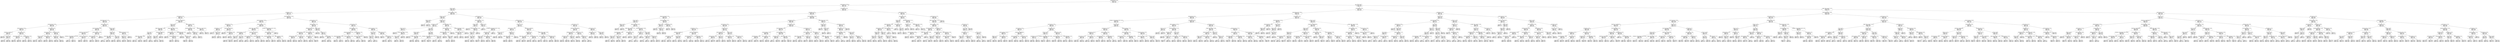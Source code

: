 digraph Tree {
node [shape=box] ;
0 [label="Earnings_Yield <= -0.016\nmse = 0.047\nsamples = 514777\nvalue = 0.086"] ;
1 [label="Asset_Turnover <= 0.439\nmse = 0.087\nsamples = 70543\nvalue = -0.004"] ;
0 -> 1 [labeldistance=2.5, labelangle=45, headlabel="True"] ;
2 [label="P/FCF <= -2.933\nmse = 0.085\nsamples = 24764\nvalue = -0.08"] ;
1 -> 2 ;
3 [label="Quick_Ratio <= 5.124\nmse = 0.079\nsamples = 14275\nvalue = -0.031"] ;
2 -> 3 ;
4 [label="Current_Ratio <= 3.126\nmse = 0.078\nsamples = 7594\nvalue = 0.028"] ;
3 -> 4 ;
5 [label="Share_Buyback_/_FCF <= 0.02\nmse = 0.075\nsamples = 4299\nvalue = -0.049"] ;
4 -> 5 ;
6 [label="Earnings_Growth <= -0.053\nmse = 0.067\nsamples = 1889\nvalue = 0.055"] ;
5 -> 6 ;
7 [label="Return_on_Assets <= -0.238\nmse = 0.049\nsamples = 1203\nvalue = -0.05"] ;
6 -> 7 ;
8 [label="Market-Cap <= 25949438.0\nmse = 0.012\nsamples = 163\nvalue = -0.431"] ;
7 -> 8 ;
9 [label="mse = 0.002\nsamples = 22\nvalue = -0.196"] ;
8 -> 9 ;
10 [label="P/Sales <= 2.594\nmse = 0.002\nsamples = 141\nvalue = -0.472"] ;
8 -> 10 ;
11 [label="mse = 0.003\nsamples = 43\nvalue = -0.422"] ;
10 -> 11 ;
12 [label="mse = 0.001\nsamples = 98\nvalue = -0.492"] ;
10 -> 12 ;
13 [label="Sales_Growth <= 0.314\nmse = 0.028\nsamples = 1040\nvalue = 0.013"] ;
7 -> 13 ;
14 [label="Share_Buyback_/_FCF <= -0.001\nmse = 0.015\nsamples = 929\nvalue = 0.047"] ;
13 -> 14 ;
15 [label="mse = 0.009\nsamples = 432\nvalue = 0.136"] ;
14 -> 15 ;
16 [label="mse = 0.006\nsamples = 497\nvalue = -0.031"] ;
14 -> 16 ;
17 [label="Earnings_Growth <= -2.528\nmse = 0.037\nsamples = 111\nvalue = -0.301"] ;
13 -> 17 ;
18 [label="mse = 0.001\nsamples = 36\nvalue = -0.045"] ;
17 -> 18 ;
19 [label="mse = 0.005\nsamples = 75\nvalue = -0.434"] ;
17 -> 19 ;
20 [label="FCF_Growth <= -0.155\nmse = 0.043\nsamples = 686\nvalue = 0.242"] ;
6 -> 20 ;
21 [label="Asset_Turnover <= 0.238\nmse = 0.021\nsamples = 334\nvalue = 0.068"] ;
20 -> 21 ;
22 [label="P/Cash <= 23.758\nmse = 0.007\nsamples = 207\nvalue = 0.162"] ;
21 -> 22 ;
23 [label="mse = 0.004\nsamples = 135\nvalue = 0.193"] ;
22 -> 23 ;
24 [label="mse = 0.007\nsamples = 72\nvalue = 0.101"] ;
22 -> 24 ;
25 [label="Earnings_Yield <= -0.163\nmse = 0.006\nsamples = 127\nvalue = -0.079"] ;
21 -> 25 ;
26 [label="mse = 0.003\nsamples = 65\nvalue = -0.027"] ;
25 -> 26 ;
27 [label="mse = 0.002\nsamples = 62\nvalue = -0.153"] ;
25 -> 27 ;
28 [label="FCF_Growth <= 0.354\nmse = 0.012\nsamples = 352\nvalue = 0.399"] ;
20 -> 28 ;
29 [label="FCF_Yield <= -0.02\nmse = 0.003\nsamples = 280\nvalue = 0.445"] ;
28 -> 29 ;
30 [label="mse = 0.001\nsamples = 258\nvalue = 0.455"] ;
29 -> 30 ;
31 [label="mse = 0.001\nsamples = 22\nvalue = 0.309"] ;
29 -> 31 ;
32 [label="mse = 0.007\nsamples = 72\nvalue = 0.22"] ;
28 -> 32 ;
33 [label="Assets_Growth <= 0.221\nmse = 0.066\nsamples = 2410\nvalue = -0.132"] ;
5 -> 33 ;
34 [label="Assets_Growth_QOQ <= -0.081\nmse = 0.056\nsamples = 1872\nvalue = -0.081"] ;
33 -> 34 ;
35 [label="Market-Cap <= 6071020800.0\nmse = 0.042\nsamples = 584\nvalue = -0.256"] ;
34 -> 35 ;
36 [label="(Dividends_+_Share_Buyback)_/_FCF <= 0.657\nmse = 0.03\nsamples = 384\nvalue = -0.357"] ;
35 -> 36 ;
37 [label="mse = 0.0\nsamples = 165\nvalue = -0.517"] ;
36 -> 37 ;
38 [label="mse = 0.017\nsamples = 219\nvalue = -0.23"] ;
36 -> 38 ;
39 [label="Market-Cap <= 9720918528.0\nmse = 0.013\nsamples = 200\nvalue = -0.074"] ;
35 -> 39 ;
40 [label="mse = 0.002\nsamples = 57\nvalue = 0.067"] ;
39 -> 40 ;
41 [label="mse = 0.006\nsamples = 143\nvalue = -0.131"] ;
39 -> 41 ;
42 [label="Interest_Coverage <= 109.953\nmse = 0.042\nsamples = 1288\nvalue = -0.001"] ;
34 -> 42 ;
43 [label="Assets_Growth_YOY <= 0.148\nmse = 0.034\nsamples = 1246\nvalue = 0.017"] ;
42 -> 43 ;
44 [label="mse = 0.027\nsamples = 1168\nvalue = -0.007"] ;
43 -> 44 ;
45 [label="mse = 0.013\nsamples = 78\nvalue = 0.373"] ;
43 -> 45 ;
46 [label="mse = 0.0\nsamples = 42\nvalue = -0.517"] ;
42 -> 46 ;
47 [label="P/Cash <= 16.073\nmse = 0.059\nsamples = 538\nvalue = -0.313"] ;
33 -> 47 ;
48 [label="P/Book <= 1.464\nmse = 0.016\nsamples = 404\nvalue = -0.418"] ;
47 -> 48 ;
49 [label="CapEx_/_(Depr_+_Amor) <= 0.133\nmse = 0.006\nsamples = 109\nvalue = -0.239"] ;
48 -> 49 ;
50 [label="mse = 0.0\nsamples = 19\nvalue = -0.365"] ;
49 -> 50 ;
51 [label="mse = 0.004\nsamples = 90\nvalue = -0.216"] ;
49 -> 51 ;
52 [label="P/FCF <= -6.211\nmse = 0.004\nsamples = 295\nvalue = -0.481"] ;
48 -> 52 ;
53 [label="mse = 0.001\nsamples = 254\nvalue = -0.502"] ;
52 -> 53 ;
54 [label="mse = 0.003\nsamples = 41\nvalue = -0.352"] ;
52 -> 54 ;
55 [label="Earnings_Growth_YOY <= 1.167\nmse = 0.064\nsamples = 134\nvalue = -0.025"] ;
47 -> 55 ;
56 [label="P/Book <= 4.874\nmse = 0.011\nsamples = 105\nvalue = 0.088"] ;
55 -> 56 ;
57 [label="mse = 0.002\nsamples = 33\nvalue = 0.207"] ;
56 -> 57 ;
58 [label="mse = 0.005\nsamples = 72\nvalue = 0.026"] ;
56 -> 58 ;
59 [label="mse = 0.0\nsamples = 29\nvalue = -0.517"] ;
55 -> 59 ;
60 [label="Market-Cap <= 12203286016.0\nmse = 0.065\nsamples = 3295\nvalue = 0.127"] ;
4 -> 60 ;
61 [label="P/Cash <= 6.799\nmse = 0.062\nsamples = 2977\nvalue = 0.156"] ;
60 -> 61 ;
62 [label="CapEx_/_(Depr_+_Amor) <= 2.821\nmse = 0.065\nsamples = 1843\nvalue = 0.099"] ;
61 -> 62 ;
63 [label="P/E <= -0.567\nmse = 0.051\nsamples = 1605\nvalue = 0.15"] ;
62 -> 63 ;
64 [label="CapEx_/_(Depr_+_Amor) <= 0.861\nmse = 0.046\nsamples = 1484\nvalue = 0.123"] ;
63 -> 64 ;
65 [label="mse = 0.04\nsamples = 1227\nvalue = 0.084"] ;
64 -> 65 ;
66 [label="mse = 0.031\nsamples = 257\nvalue = 0.316"] ;
64 -> 66 ;
67 [label="P/E <= -0.344\nmse = 0.002\nsamples = 121\nvalue = 0.469"] ;
63 -> 67 ;
68 [label="mse = 0.002\nsamples = 10\nvalue = 0.337"] ;
67 -> 68 ;
69 [label="mse = 0.0\nsamples = 111\nvalue = 0.481"] ;
67 -> 69 ;
70 [label="Market-Cap <= 226964744.0\nmse = 0.028\nsamples = 238\nvalue = -0.247"] ;
62 -> 70 ;
71 [label="P/FCF <= -4.03\nmse = 0.006\nsamples = 179\nvalue = -0.157"] ;
70 -> 71 ;
72 [label="mse = 0.002\nsamples = 121\nvalue = -0.199"] ;
71 -> 72 ;
73 [label="mse = 0.003\nsamples = 58\nvalue = -0.081"] ;
71 -> 73 ;
74 [label="mse = 0.002\nsamples = 59\nvalue = -0.501"] ;
70 -> 74 ;
75 [label="CapEx_/_(Depr_+_Amor) <= 0.761\nmse = 0.042\nsamples = 1134\nvalue = 0.249"] ;
61 -> 75 ;
76 [label="Earnings_Growth <= -1.374\nmse = 0.034\nsamples = 299\nvalue = 0.065"] ;
75 -> 76 ;
77 [label="mse = 0.001\nsamples = 26\nvalue = -0.317"] ;
76 -> 77 ;
78 [label="Earnings_Growth_YOY <= 0.071\nmse = 0.025\nsamples = 273\nvalue = 0.094"] ;
76 -> 78 ;
79 [label="mse = 0.008\nsamples = 161\nvalue = 0.181"] ;
78 -> 79 ;
80 [label="mse = 0.022\nsamples = 112\nvalue = -0.029"] ;
78 -> 80 ;
81 [label="Share_Buyback_/_FCF <= 0.001\nmse = 0.028\nsamples = 835\nvalue = 0.314"] ;
75 -> 81 ;
82 [label="mse = 0.008\nsamples = 98\nvalue = 0.062"] ;
81 -> 82 ;
83 [label="FCF_Yield <= -0.066\nmse = 0.022\nsamples = 737\nvalue = 0.343"] ;
81 -> 83 ;
84 [label="mse = 0.003\nsamples = 331\nvalue = 0.45"] ;
83 -> 84 ;
85 [label="mse = 0.021\nsamples = 406\nvalue = 0.258"] ;
83 -> 85 ;
86 [label="Return_on_Assets <= -0.052\nmse = 0.022\nsamples = 318\nvalue = -0.138"] ;
60 -> 86 ;
87 [label="Earnings_Growth_QOQ <= -0.005\nmse = 0.008\nsamples = 199\nvalue = -0.038"] ;
86 -> 87 ;
88 [label="mse = 0.009\nsamples = 71\nvalue = 0.053"] ;
87 -> 88 ;
89 [label="Quick_Ratio <= 4.122\nmse = 0.001\nsamples = 128\nvalue = -0.088"] ;
87 -> 89 ;
90 [label="mse = 0.0\nsamples = 57\nvalue = -0.103"] ;
89 -> 90 ;
91 [label="mse = 0.001\nsamples = 71\nvalue = -0.079"] ;
89 -> 91 ;
92 [label="Market-Cap <= 15847112192.0\nmse = 0.002\nsamples = 119\nvalue = -0.303"] ;
86 -> 92 ;
93 [label="mse = 0.001\nsamples = 47\nvalue = -0.266"] ;
92 -> 93 ;
94 [label="mse = 0.001\nsamples = 72\nvalue = -0.33"] ;
92 -> 94 ;
95 [label="Share_Buyback_/_FCF <= 0.619\nmse = 0.07\nsamples = 6681\nvalue = -0.099"] ;
3 -> 95 ;
96 [label="Assets_Growth_QOQ <= -0.094\nmse = 0.055\nsamples = 3272\nvalue = -0.168"] ;
95 -> 96 ;
97 [label="Sales_Growth <= -0.136\nmse = 0.057\nsamples = 367\nvalue = 0.099"] ;
96 -> 97 ;
98 [label="Current_Ratio <= 7.113\nmse = 0.022\nsamples = 178\nvalue = -0.083"] ;
97 -> 98 ;
99 [label="mse = 0.023\nsamples = 47\nvalue = -0.221"] ;
98 -> 99 ;
100 [label="P/Cash <= 13.238\nmse = 0.014\nsamples = 131\nvalue = -0.041"] ;
98 -> 100 ;
101 [label="mse = 0.013\nsamples = 93\nvalue = 0.001"] ;
100 -> 101 ;
102 [label="mse = 0.001\nsamples = 38\nvalue = -0.144"] ;
100 -> 102 ;
103 [label="Market-Cap <= 265325256.0\nmse = 0.03\nsamples = 189\nvalue = 0.269"] ;
97 -> 103 ;
104 [label="mse = 0.005\nsamples = 83\nvalue = 0.447"] ;
103 -> 104 ;
105 [label="FCF_Growth_QOQ <= 0.685\nmse = 0.013\nsamples = 106\nvalue = 0.154"] ;
103 -> 105 ;
106 [label="mse = 0.001\nsamples = 90\nvalue = 0.105"] ;
105 -> 106 ;
107 [label="mse = 0.001\nsamples = 16\nvalue = 0.397"] ;
105 -> 107 ;
108 [label="Interest_Coverage <= -7.011\nmse = 0.044\nsamples = 2905\nvalue = -0.201"] ;
96 -> 108 ;
109 [label="CapEx_/_(Depr_+_Amor) <= 0.65\nmse = 0.029\nsamples = 815\nvalue = -0.329"] ;
108 -> 109 ;
110 [label="Interest_Coverage <= -51.611\nmse = 0.024\nsamples = 317\nvalue = -0.208"] ;
109 -> 110 ;
111 [label="P/FCF <= -9.438\nmse = 0.011\nsamples = 122\nvalue = -0.06"] ;
110 -> 111 ;
112 [label="mse = 0.005\nsamples = 93\nvalue = -0.105"] ;
111 -> 112 ;
113 [label="mse = 0.003\nsamples = 29\nvalue = 0.074"] ;
111 -> 113 ;
114 [label="P/E <= -11.433\nmse = 0.007\nsamples = 195\nvalue = -0.31"] ;
110 -> 114 ;
115 [label="mse = 0.002\nsamples = 52\nvalue = -0.415"] ;
114 -> 115 ;
116 [label="mse = 0.003\nsamples = 143\nvalue = -0.269"] ;
114 -> 116 ;
117 [label="Market-Cap <= 272608544.0\nmse = 0.017\nsamples = 498\nvalue = -0.408"] ;
109 -> 117 ;
118 [label="Return_on_Assets <= -0.386\nmse = 0.018\nsamples = 157\nvalue = -0.277"] ;
117 -> 118 ;
119 [label="mse = 0.0\nsamples = 34\nvalue = -0.517"] ;
118 -> 119 ;
120 [label="mse = 0.004\nsamples = 123\nvalue = -0.218"] ;
118 -> 120 ;
121 [label="Earnings_Growth_QOQ <= -0.442\nmse = 0.004\nsamples = 341\nvalue = -0.471"] ;
117 -> 121 ;
122 [label="mse = 0.002\nsamples = 58\nvalue = -0.381"] ;
121 -> 122 ;
123 [label="mse = 0.003\nsamples = 283\nvalue = -0.491"] ;
121 -> 123 ;
124 [label="(Dividends_+_Share_Buyback)_/_FCF <= 0.534\nmse = 0.041\nsamples = 2090\nvalue = -0.151"] ;
108 -> 124 ;
125 [label="FCF_Growth_YOY <= 2.039\nmse = 0.035\nsamples = 2056\nvalue = -0.163"] ;
124 -> 125 ;
126 [label="Earnings_Growth_QOQ <= -0.954\nmse = 0.028\nsamples = 1929\nvalue = -0.183"] ;
125 -> 126 ;
127 [label="mse = 0.019\nsamples = 175\nvalue = 0.046"] ;
126 -> 127 ;
128 [label="mse = 0.023\nsamples = 1754\nvalue = -0.207"] ;
126 -> 128 ;
129 [label="Return_on_Assets <= -0.293\nmse = 0.027\nsamples = 127\nvalue = 0.147"] ;
125 -> 129 ;
130 [label="mse = 0.031\nsamples = 43\nvalue = 0.002"] ;
129 -> 130 ;
131 [label="mse = 0.004\nsamples = 84\nvalue = 0.234"] ;
129 -> 131 ;
132 [label="mse = 0.0\nsamples = 34\nvalue = 0.48"] ;
124 -> 132 ;
133 [label="Earnings_Yield <= -0.057\nmse = 0.076\nsamples = 3409\nvalue = -0.031"] ;
95 -> 133 ;
134 [label="Earnings_Growth <= 1.84\nmse = 0.072\nsamples = 2036\nvalue = 0.042"] ;
133 -> 134 ;
135 [label="Earnings_Growth <= 0.826\nmse = 0.063\nsamples = 1757\nvalue = 0.087"] ;
134 -> 135 ;
136 [label="FCF_Growth_YOY <= 0.143\nmse = 0.063\nsamples = 1431\nvalue = 0.043"] ;
135 -> 136 ;
137 [label="Earnings_Growth <= 0.347\nmse = 0.057\nsamples = 851\nvalue = 0.123"] ;
136 -> 137 ;
138 [label="mse = 0.048\nsamples = 665\nvalue = 0.058"] ;
137 -> 138 ;
139 [label="mse = 0.016\nsamples = 186\nvalue = 0.369"] ;
137 -> 139 ;
140 [label="FCF_Growth <= 0.124\nmse = 0.049\nsamples = 580\nvalue = -0.071"] ;
136 -> 140 ;
141 [label="mse = 0.027\nsamples = 163\nvalue = 0.127"] ;
140 -> 141 ;
142 [label="mse = 0.036\nsamples = 417\nvalue = -0.149"] ;
140 -> 142 ;
143 [label="Sales_Growth_QOQ <= 0.387\nmse = 0.017\nsamples = 326\nvalue = 0.279"] ;
135 -> 143 ;
144 [label="Assets_Growth <= 0.672\nmse = 0.01\nsamples = 229\nvalue = 0.221"] ;
143 -> 144 ;
145 [label="mse = 0.002\nsamples = 145\nvalue = 0.276"] ;
144 -> 145 ;
146 [label="mse = 0.008\nsamples = 84\nvalue = 0.12"] ;
144 -> 146 ;
147 [label="mse = 0.007\nsamples = 97\nvalue = 0.418"] ;
143 -> 147 ;
148 [label="P/Book <= 2.054\nmse = 0.038\nsamples = 279\nvalue = -0.245"] ;
134 -> 148 ;
149 [label="mse = 0.008\nsamples = 84\nvalue = 0.004"] ;
148 -> 149 ;
150 [label="P/NetNet <= 3.747\nmse = 0.01\nsamples = 195\nvalue = -0.358"] ;
148 -> 150 ;
151 [label="mse = 0.005\nsamples = 69\nvalue = -0.258"] ;
150 -> 151 ;
152 [label="Interest_Coverage <= -7.26\nmse = 0.004\nsamples = 126\nvalue = -0.419"] ;
150 -> 152 ;
153 [label="mse = 0.002\nsamples = 82\nvalue = -0.453"] ;
152 -> 153 ;
154 [label="mse = 0.001\nsamples = 44\nvalue = -0.363"] ;
152 -> 154 ;
155 [label="Sales_Growth <= 0.26\nmse = 0.061\nsamples = 1373\nvalue = -0.142"] ;
133 -> 155 ;
156 [label="Return_on_Equity <= -0.23\nmse = 0.036\nsamples = 834\nvalue = -0.021"] ;
155 -> 156 ;
157 [label="Earnings_Growth_YOY <= 0.143\nmse = 0.026\nsamples = 579\nvalue = -0.1"] ;
156 -> 157 ;
158 [label="Earnings_Growth_QOQ <= 0.755\nmse = 0.008\nsamples = 130\nvalue = 0.049"] ;
157 -> 158 ;
159 [label="mse = 0.004\nsamples = 112\nvalue = 0.076"] ;
158 -> 159 ;
160 [label="mse = 0.001\nsamples = 18\nvalue = -0.121"] ;
158 -> 160 ;
161 [label="Assets_Growth_YOY <= 0.608\nmse = 0.024\nsamples = 449\nvalue = -0.141"] ;
157 -> 161 ;
162 [label="mse = 0.018\nsamples = 191\nvalue = -0.244"] ;
161 -> 162 ;
163 [label="mse = 0.014\nsamples = 258\nvalue = -0.065"] ;
161 -> 163 ;
164 [label="FCF_Growth_YOY <= 1.549\nmse = 0.007\nsamples = 255\nvalue = 0.17"] ;
156 -> 164 ;
165 [label="Market-Cap <= 1733790336.0\nmse = 0.003\nsamples = 165\nvalue = 0.218"] ;
164 -> 165 ;
166 [label="mse = 0.0\nsamples = 19\nvalue = 0.305"] ;
165 -> 166 ;
167 [label="mse = 0.002\nsamples = 146\nvalue = 0.205"] ;
165 -> 167 ;
168 [label="mse = 0.002\nsamples = 90\nvalue = 0.081"] ;
164 -> 168 ;
169 [label="Return_on_Assets <= -0.199\nmse = 0.045\nsamples = 539\nvalue = -0.325"] ;
155 -> 169 ;
170 [label="P/FCF <= -20.091\nmse = 0.001\nsamples = 250\nvalue = -0.507"] ;
169 -> 170 ;
171 [label="P/Book <= 5.606\nmse = 0.0\nsamples = 220\nvalue = -0.516"] ;
170 -> 171 ;
172 [label="mse = 0.0\nsamples = 33\nvalue = -0.51"] ;
171 -> 172 ;
173 [label="mse = 0.0\nsamples = 187\nvalue = -0.517"] ;
171 -> 173 ;
174 [label="mse = 0.003\nsamples = 30\nvalue = -0.442"] ;
170 -> 174 ;
175 [label="Assets_Growth <= 0.477\nmse = 0.029\nsamples = 289\nvalue = -0.168"] ;
169 -> 175 ;
176 [label="mse = 0.014\nsamples = 95\nvalue = -0.0"] ;
175 -> 176 ;
177 [label="FCF_Growth_YOY <= 0.143\nmse = 0.014\nsamples = 194\nvalue = -0.256"] ;
175 -> 177 ;
178 [label="mse = 0.006\nsamples = 121\nvalue = -0.324"] ;
177 -> 178 ;
179 [label="mse = 0.007\nsamples = 73\nvalue = -0.141"] ;
177 -> 179 ;
180 [label="Return_on_Equity <= -0.655\nmse = 0.086\nsamples = 10489\nvalue = -0.146"] ;
2 -> 180 ;
181 [label="P/NCAV <= -3.476\nmse = 0.065\nsamples = 2294\nvalue = -0.323"] ;
180 -> 181 ;
182 [label="P/Book <= 5.885\nmse = 0.044\nsamples = 114\nvalue = 0.165"] ;
181 -> 182 ;
183 [label="mse = 0.011\nsamples = 44\nvalue = 0.351"] ;
182 -> 183 ;
184 [label="mse = 0.026\nsamples = 70\nvalue = 0.039"] ;
182 -> 184 ;
185 [label="P/NetNet <= 2.641\nmse = 0.052\nsamples = 2180\nvalue = -0.352"] ;
181 -> 185 ;
186 [label="Quick_Ratio <= 0.619\nmse = 0.03\nsamples = 1752\nvalue = -0.406"] ;
185 -> 186 ;
187 [label="P/Cash <= 22.116\nmse = 0.075\nsamples = 187\nvalue = -0.192"] ;
186 -> 187 ;
188 [label="mse = 0.021\nsamples = 37\nvalue = 0.267"] ;
187 -> 188 ;
189 [label="CapEx_/_(Depr_+_Amor) <= 0.228\nmse = 0.021\nsamples = 150\nvalue = -0.31"] ;
187 -> 189 ;
190 [label="P/Cash <= 38.041\nmse = 0.009\nsamples = 111\nvalue = -0.374"] ;
189 -> 190 ;
191 [label="mse = 0.005\nsamples = 21\nvalue = -0.215"] ;
190 -> 191 ;
192 [label="mse = 0.003\nsamples = 90\nvalue = -0.407"] ;
190 -> 192 ;
193 [label="mse = 0.008\nsamples = 39\nvalue = -0.115"] ;
189 -> 193 ;
194 [label="P/E <= -0.862\nmse = 0.018\nsamples = 1565\nvalue = -0.432"] ;
186 -> 194 ;
195 [label="P/Sales <= 0.899\nmse = 0.006\nsamples = 975\nvalue = -0.487"] ;
194 -> 195 ;
196 [label="mse = 0.002\nsamples = 18\nvalue = -0.301"] ;
195 -> 196 ;
197 [label="CapEx_/_(Depr_+_Amor) <= 2.347\nmse = 0.005\nsamples = 957\nvalue = -0.491"] ;
195 -> 197 ;
198 [label="mse = 0.005\nsamples = 893\nvalue = -0.498"] ;
197 -> 198 ;
199 [label="mse = 0.002\nsamples = 64\nvalue = -0.403"] ;
197 -> 199 ;
200 [label="P/E <= -0.388\nmse = 0.025\nsamples = 590\nvalue = -0.344"] ;
194 -> 200 ;
201 [label="(Dividends_+_Share_Buyback)_/_FCF <= 0.004\nmse = 0.017\nsamples = 470\nvalue = -0.381"] ;
200 -> 201 ;
202 [label="mse = 0.005\nsamples = 251\nvalue = -0.45"] ;
201 -> 202 ;
203 [label="mse = 0.019\nsamples = 219\nvalue = -0.3"] ;
201 -> 203 ;
204 [label="P/NCAV <= 0.931\nmse = 0.028\nsamples = 120\nvalue = -0.194"] ;
200 -> 204 ;
205 [label="mse = 0.019\nsamples = 92\nvalue = -0.137"] ;
204 -> 205 ;
206 [label="mse = 0.007\nsamples = 28\nvalue = -0.402"] ;
204 -> 206 ;
207 [label="FCF_Growth_QOQ <= -0.184\nmse = 0.082\nsamples = 428\nvalue = -0.126"] ;
185 -> 207 ;
208 [label="Sales_Growth_QOQ <= 0.207\nmse = 0.019\nsamples = 203\nvalue = 0.099"] ;
207 -> 208 ;
209 [label="Share_Buyback_/_FCF <= 0.003\nmse = 0.014\nsamples = 163\nvalue = 0.062"] ;
208 -> 209 ;
210 [label="mse = 0.023\nsamples = 39\nvalue = -0.05"] ;
209 -> 210 ;
211 [label="P/NCAV <= 5.945\nmse = 0.006\nsamples = 124\nvalue = 0.1"] ;
209 -> 211 ;
212 [label="mse = 0.003\nsamples = 85\nvalue = 0.139"] ;
211 -> 212 ;
213 [label="mse = 0.002\nsamples = 39\nvalue = 0.027"] ;
211 -> 213 ;
214 [label="mse = 0.007\nsamples = 40\nvalue = 0.266"] ;
208 -> 214 ;
215 [label="Earnings_Growth_QOQ <= -0.019\nmse = 0.055\nsamples = 225\nvalue = -0.318"] ;
207 -> 215 ;
216 [label="Market-Cap <= 91537236.0\nmse = 0.051\nsamples = 138\nvalue = -0.202"] ;
215 -> 216 ;
217 [label="mse = 0.029\nsamples = 81\nvalue = -0.063"] ;
216 -> 217 ;
218 [label="mse = 0.013\nsamples = 57\nvalue = -0.406"] ;
216 -> 218 ;
219 [label="mse = 0.0\nsamples = 87\nvalue = -0.515"] ;
215 -> 219 ;
220 [label="Asset_Turnover <= 0.137\nmse = 0.081\nsamples = 8195\nvalue = -0.097"] ;
180 -> 220 ;
221 [label="Sales_Growth_QOQ <= -0.024\nmse = 0.027\nsamples = 1389\nvalue = 0.126"] ;
220 -> 221 ;
222 [label="P/Sales <= 0.361\nmse = 0.022\nsamples = 273\nvalue = 0.312"] ;
221 -> 222 ;
223 [label="mse = 0.001\nsamples = 76\nvalue = 0.472"] ;
222 -> 223 ;
224 [label="Share_Buyback_/_FCF <= 0.044\nmse = 0.016\nsamples = 197\nvalue = 0.249"] ;
222 -> 224 ;
225 [label="P/FCF <= -1.376\nmse = 0.012\nsamples = 177\nvalue = 0.227"] ;
224 -> 225 ;
226 [label="mse = 0.025\nsamples = 30\nvalue = 0.065"] ;
225 -> 226 ;
227 [label="P/FCF <= 60.405\nmse = 0.004\nsamples = 147\nvalue = 0.256"] ;
225 -> 227 ;
228 [label="mse = 0.004\nsamples = 116\nvalue = 0.269"] ;
227 -> 228 ;
229 [label="mse = 0.001\nsamples = 31\nvalue = 0.197"] ;
227 -> 229 ;
230 [label="mse = -0.0\nsamples = 20\nvalue = 0.484"] ;
224 -> 230 ;
231 [label="P/NetNet <= -2.516\nmse = 0.018\nsamples = 1116\nvalue = 0.08"] ;
221 -> 231 ;
232 [label="mse = 0.0\nsamples = 22\nvalue = -0.517"] ;
231 -> 232 ;
233 [label="(Dividends_+_Share_Buyback)_/_FCF <= 1.096\nmse = 0.01\nsamples = 1094\nvalue = 0.094"] ;
231 -> 233 ;
234 [label="FCF_Growth <= -0.13\nmse = 0.008\nsamples = 1082\nvalue = 0.089"] ;
233 -> 234 ;
235 [label="P/Book <= 1.296\nmse = 0.004\nsamples = 288\nvalue = 0.145"] ;
234 -> 235 ;
236 [label="mse = 0.002\nsamples = 223\nvalue = 0.17"] ;
235 -> 236 ;
237 [label="mse = 0.001\nsamples = 65\nvalue = 0.051"] ;
235 -> 237 ;
238 [label="Return_on_Equity <= -0.391\nmse = 0.008\nsamples = 794\nvalue = 0.069"] ;
234 -> 238 ;
239 [label="mse = 0.007\nsamples = 192\nvalue = 0.144"] ;
238 -> 239 ;
240 [label="mse = 0.006\nsamples = 602\nvalue = 0.044"] ;
238 -> 240 ;
241 [label="mse = 0.0\nsamples = 12\nvalue = 0.484"] ;
233 -> 241 ;
242 [label="Dividends_/_FCF <= 0.152\nmse = 0.079\nsamples = 6806\nvalue = -0.143"] ;
220 -> 242 ;
243 [label="P/NCAV <= -11.206\nmse = 0.077\nsamples = 5614\nvalue = -0.185"] ;
242 -> 243 ;
244 [label="Assets_Growth <= -0.015\nmse = 0.02\nsamples = 336\nvalue = 0.193"] ;
243 -> 244 ;
245 [label="P/NCAV <= -30.674\nmse = 0.01\nsamples = 180\nvalue = 0.294"] ;
244 -> 245 ;
246 [label="mse = 0.004\nsamples = 85\nvalue = 0.206"] ;
245 -> 246 ;
247 [label="mse = 0.004\nsamples = 95\nvalue = 0.366"] ;
245 -> 247 ;
248 [label="P/NetNet <= -2.47\nmse = 0.007\nsamples = 156\nvalue = 0.083"] ;
244 -> 248 ;
249 [label="CapEx_/_(Depr_+_Amor) <= 1.519\nmse = 0.006\nsamples = 133\nvalue = 0.066"] ;
248 -> 249 ;
250 [label="mse = 0.003\nsamples = 98\nvalue = 0.033"] ;
249 -> 250 ;
251 [label="mse = 0.003\nsamples = 35\nvalue = 0.151"] ;
249 -> 251 ;
252 [label="mse = 0.001\nsamples = 23\nvalue = 0.206"] ;
248 -> 252 ;
253 [label="Market-Cap <= 52960046.0\nmse = 0.071\nsamples = 5278\nvalue = -0.208"] ;
243 -> 253 ;
254 [label="P/NetNet <= -0.181\nmse = 0.052\nsamples = 1457\nvalue = -0.074"] ;
253 -> 254 ;
255 [label="CapEx_/_(Depr_+_Amor) <= 0.092\nmse = 0.03\nsamples = 890\nvalue = 0.027"] ;
254 -> 255 ;
256 [label="mse = 0.017\nsamples = 698\nvalue = -0.027"] ;
255 -> 256 ;
257 [label="mse = 0.028\nsamples = 192\nvalue = 0.227"] ;
255 -> 257 ;
258 [label="FCF_Growth_QOQ <= 0.225\nmse = 0.046\nsamples = 567\nvalue = -0.234"] ;
254 -> 258 ;
259 [label="mse = 0.038\nsamples = 444\nvalue = -0.294"] ;
258 -> 259 ;
260 [label="mse = 0.017\nsamples = 123\nvalue = -0.024"] ;
258 -> 260 ;
261 [label="CapEx_/_(Depr_+_Amor) <= 0.287\nmse = 0.069\nsamples = 3821\nvalue = -0.258"] ;
253 -> 261 ;
262 [label="Sales_Growth_QOQ <= -0.182\nmse = 0.032\nsamples = 1985\nvalue = -0.377"] ;
261 -> 262 ;
263 [label="mse = 0.059\nsamples = 215\nvalue = -0.144"] ;
262 -> 263 ;
264 [label="mse = 0.023\nsamples = 1770\nvalue = -0.403"] ;
262 -> 264 ;
265 [label="Log_Revenue <= 9.054\nmse = 0.076\nsamples = 1836\nvalue = -0.133"] ;
261 -> 265 ;
266 [label="mse = 0.058\nsamples = 804\nvalue = -0.305"] ;
265 -> 266 ;
267 [label="mse = 0.048\nsamples = 1032\nvalue = 0.003"] ;
265 -> 267 ;
268 [label="Sales_Growth <= 0.137\nmse = 0.044\nsamples = 1192\nvalue = 0.058"] ;
242 -> 268 ;
269 [label="Market-Cap <= 9817486848.0\nmse = 0.016\nsamples = 896\nvalue = 0.141"] ;
268 -> 269 ;
270 [label="Earnings_Growth <= -0.807\nmse = 0.009\nsamples = 673\nvalue = 0.184"] ;
269 -> 270 ;
271 [label="FCF_Growth <= -0.514\nmse = 0.006\nsamples = 461\nvalue = 0.141"] ;
270 -> 271 ;
272 [label="mse = 0.002\nsamples = 93\nvalue = 0.043"] ;
271 -> 272 ;
273 [label="mse = 0.004\nsamples = 368\nvalue = 0.166"] ;
271 -> 273 ;
274 [label="P/Book <= 1.273\nmse = 0.003\nsamples = 212\nvalue = 0.282"] ;
270 -> 274 ;
275 [label="mse = 0.001\nsamples = 120\nvalue = 0.314"] ;
274 -> 275 ;
276 [label="mse = 0.002\nsamples = 92\nvalue = 0.236"] ;
274 -> 276 ;
277 [label="Sales_Growth <= -0.149\nmse = 0.014\nsamples = 223\nvalue = 0.019"] ;
269 -> 277 ;
278 [label="mse = 0.003\nsamples = 66\nvalue = 0.154"] ;
277 -> 278 ;
279 [label="Log_Revenue <= 10.16\nmse = 0.008\nsamples = 157\nvalue = -0.043"] ;
277 -> 279 ;
280 [label="mse = 0.003\nsamples = 118\nvalue = -0.002"] ;
279 -> 280 ;
281 [label="mse = 0.0\nsamples = 39\nvalue = -0.164"] ;
279 -> 281 ;
282 [label="FCF_Growth <= 0.041\nmse = 0.044\nsamples = 296\nvalue = -0.196"] ;
268 -> 282 ;
283 [label="Log_Revenue <= 10.144\nmse = 0.008\nsamples = 168\nvalue = -0.365"] ;
282 -> 283 ;
284 [label="mse = 0.002\nsamples = 84\nvalue = -0.447"] ;
283 -> 284 ;
285 [label="mse = 0.002\nsamples = 84\nvalue = -0.293"] ;
283 -> 285 ;
286 [label="P/Cash <= 48.241\nmse = 0.003\nsamples = 128\nvalue = 0.029"] ;
282 -> 286 ;
287 [label="mse = 0.001\nsamples = 77\nvalue = 0.063"] ;
286 -> 287 ;
288 [label="mse = 0.001\nsamples = 51\nvalue = -0.024"] ;
286 -> 288 ;
289 [label="Current_Ratio <= 4.458\nmse = 0.083\nsamples = 45779\nvalue = 0.036"] ;
1 -> 289 ;
290 [label="Quick_Ratio <= 0.194\nmse = 0.083\nsamples = 40974\nvalue = 0.019"] ;
289 -> 290 ;
291 [label="Earnings_Growth_QOQ <= 0.56\nmse = 0.073\nsamples = 1296\nvalue = -0.201"] ;
290 -> 291 ;
292 [label="P/Cash <= 3.887\nmse = 0.038\nsamples = 1016\nvalue = -0.279"] ;
291 -> 292 ;
293 [label="P/Book <= -0.032\nmse = 0.025\nsamples = 139\nvalue = 0.001"] ;
292 -> 293 ;
294 [label="mse = 0.002\nsamples = 61\nvalue = -0.154"] ;
293 -> 294 ;
295 [label="mse = 0.006\nsamples = 78\nvalue = 0.133"] ;
293 -> 295 ;
296 [label="Assets_Growth_QOQ <= -0.03\nmse = 0.026\nsamples = 877\nvalue = -0.322"] ;
292 -> 296 ;
297 [label="CapEx_/_(Depr_+_Amor) <= 1.115\nmse = 0.026\nsamples = 445\nvalue = -0.239"] ;
296 -> 297 ;
298 [label="Gross_Profit_Margin <= 0.301\nmse = 0.012\nsamples = 330\nvalue = -0.165"] ;
297 -> 298 ;
299 [label="P/Sales <= 0.743\nmse = 0.009\nsamples = 123\nvalue = -0.083"] ;
298 -> 299 ;
300 [label="mse = 0.004\nsamples = 113\nvalue = -0.105"] ;
299 -> 300 ;
301 [label="mse = 0.008\nsamples = 10\nvalue = 0.139"] ;
299 -> 301 ;
302 [label="P/NCAV <= -1.514\nmse = 0.006\nsamples = 207\nvalue = -0.22"] ;
298 -> 302 ;
303 [label="mse = 0.005\nsamples = 68\nvalue = -0.292"] ;
302 -> 303 ;
304 [label="mse = 0.003\nsamples = 139\nvalue = -0.181"] ;
302 -> 304 ;
305 [label="Earnings_Yield <= -0.033\nmse = 0.004\nsamples = 115\nvalue = -0.459"] ;
297 -> 305 ;
306 [label="mse = 0.001\nsamples = 87\nvalue = -0.493"] ;
305 -> 306 ;
307 [label="mse = 0.001\nsamples = 28\nvalue = -0.371"] ;
305 -> 307 ;
308 [label="Earnings_Growth_QOQ <= -0.954\nmse = 0.011\nsamples = 432\nvalue = -0.411"] ;
296 -> 308 ;
309 [label="FCF_Yield <= 0.101\nmse = 0.0\nsamples = 133\nvalue = -0.515"] ;
308 -> 309 ;
310 [label="P/Cash <= 7.088\nmse = 0.0\nsamples = 123\nvalue = -0.517"] ;
309 -> 310 ;
311 [label="mse = 0.0\nsamples = 10\nvalue = -0.513"] ;
310 -> 311 ;
312 [label="mse = 0.0\nsamples = 113\nvalue = -0.517"] ;
310 -> 312 ;
313 [label="mse = 0.0\nsamples = 10\nvalue = -0.498"] ;
309 -> 313 ;
314 [label="P/FCF <= -6.691\nmse = 0.009\nsamples = 299\nvalue = -0.368"] ;
308 -> 314 ;
315 [label="FCF_Yield <= -0.093\nmse = 0.002\nsamples = 128\nvalue = -0.453"] ;
314 -> 315 ;
316 [label="mse = 0.001\nsamples = 91\nvalue = -0.428"] ;
315 -> 316 ;
317 [label="mse = 0.0\nsamples = 37\nvalue = -0.517"] ;
315 -> 317 ;
318 [label="FCF_Yield <= 0.03\nmse = 0.005\nsamples = 171\nvalue = -0.304"] ;
314 -> 318 ;
319 [label="mse = 0.003\nsamples = 134\nvalue = -0.324"] ;
318 -> 319 ;
320 [label="mse = 0.003\nsamples = 37\nvalue = -0.221"] ;
318 -> 320 ;
321 [label="Gross_Profit_Margin <= 0.421\nmse = 0.098\nsamples = 280\nvalue = 0.09"] ;
291 -> 321 ;
322 [label="P/NCAV <= -3.211\nmse = 0.033\nsamples = 176\nvalue = 0.292"] ;
321 -> 322 ;
323 [label="mse = 0.054\nsamples = 22\nvalue = -0.039"] ;
322 -> 323 ;
324 [label="P/NetNet <= -0.746\nmse = 0.013\nsamples = 154\nvalue = 0.338"] ;
322 -> 324 ;
325 [label="mse = 0.004\nsamples = 64\nvalue = 0.453"] ;
324 -> 325 ;
326 [label="mse = 0.004\nsamples = 90\nvalue = 0.259"] ;
324 -> 326 ;
327 [label="Earnings_Yield <= -0.064\nmse = 0.008\nsamples = 104\nvalue = -0.275"] ;
321 -> 327 ;
328 [label="mse = 0.003\nsamples = 84\nvalue = -0.24"] ;
327 -> 328 ;
329 [label="mse = 0.002\nsamples = 20\nvalue = -0.439"] ;
327 -> 329 ;
330 [label="Gross_Profit_Margin <= 0.874\nmse = 0.082\nsamples = 39678\nvalue = 0.026"] ;
290 -> 330 ;
331 [label="Log_Revenue <= 8.681\nmse = 0.082\nsamples = 38502\nvalue = 0.019"] ;
330 -> 331 ;
332 [label="Asset_Turnover <= 1.949\nmse = 0.086\nsamples = 18304\nvalue = -0.021"] ;
331 -> 332 ;
333 [label="Log_Revenue <= 7.326\nmse = 0.084\nsamples = 15573\nvalue = 0.007"] ;
332 -> 333 ;
334 [label="Market-Cap <= 27349643.0\nmse = 0.066\nsamples = 3222\nvalue = 0.141"] ;
333 -> 334 ;
335 [label="Asset_Turnover <= 1.343\nmse = 0.05\nsamples = 2802\nvalue = 0.191"] ;
334 -> 335 ;
336 [label="mse = 0.04\nsamples = 2029\nvalue = 0.269"] ;
335 -> 336 ;
337 [label="mse = 0.023\nsamples = 773\nvalue = -0.005"] ;
335 -> 337 ;
338 [label="P/Cash <= 49.605\nmse = 0.034\nsamples = 420\nvalue = -0.203"] ;
334 -> 338 ;
339 [label="mse = 0.017\nsamples = 323\nvalue = -0.125"] ;
338 -> 339 ;
340 [label="mse = 0.004\nsamples = 97\nvalue = -0.466"] ;
338 -> 340 ;
341 [label="Market-Cap <= 799802688.0\nmse = 0.083\nsamples = 12351\nvalue = -0.027"] ;
333 -> 341 ;
342 [label="Net_Profit_Margin <= -0.077\nmse = 0.081\nsamples = 11316\nvalue = -0.051"] ;
341 -> 342 ;
343 [label="mse = 0.077\nsamples = 5726\nvalue = -0.132"] ;
342 -> 343 ;
344 [label="mse = 0.07\nsamples = 5590\nvalue = 0.033"] ;
342 -> 344 ;
345 [label="Sales_Growth_QOQ <= 0.053\nmse = 0.035\nsamples = 1035\nvalue = 0.235"] ;
341 -> 345 ;
346 [label="mse = 0.056\nsamples = 330\nvalue = 0.094"] ;
345 -> 346 ;
347 [label="mse = 0.011\nsamples = 705\nvalue = 0.302"] ;
345 -> 347 ;
348 [label="P/NetNet <= -0.528\nmse = 0.063\nsamples = 2731\nvalue = -0.183"] ;
332 -> 348 ;
349 [label="Return_on_Equity <= -0.114\nmse = 0.046\nsamples = 1430\nvalue = -0.301"] ;
348 -> 349 ;
350 [label="Earnings_Growth <= 1.194\nmse = 0.037\nsamples = 947\nvalue = -0.379"] ;
349 -> 350 ;
351 [label="mse = 0.02\nsamples = 749\nvalue = -0.432"] ;
350 -> 351 ;
352 [label="mse = 0.048\nsamples = 198\nvalue = -0.177"] ;
350 -> 352 ;
353 [label="P/Sales <= 1.819\nmse = 0.03\nsamples = 483\nvalue = -0.148"] ;
349 -> 353 ;
354 [label="mse = 0.018\nsamples = 419\nvalue = -0.101"] ;
353 -> 354 ;
355 [label="mse = 0.007\nsamples = 64\nvalue = -0.447"] ;
353 -> 355 ;
356 [label="P/Book <= 0.953\nmse = 0.048\nsamples = 1301\nvalue = -0.051"] ;
348 -> 356 ;
357 [label="Sales_Growth_YOY <= -0.064\nmse = 0.029\nsamples = 289\nvalue = 0.26"] ;
356 -> 357 ;
358 [label="mse = 0.008\nsamples = 96\nvalue = 0.08"] ;
357 -> 358 ;
359 [label="mse = 0.015\nsamples = 193\nvalue = 0.347"] ;
357 -> 359 ;
360 [label="Sales_Growth <= 0.153\nmse = 0.018\nsamples = 1012\nvalue = -0.141"] ;
356 -> 360 ;
361 [label="mse = 0.015\nsamples = 857\nvalue = -0.111"] ;
360 -> 361 ;
362 [label="mse = 0.003\nsamples = 155\nvalue = -0.308"] ;
360 -> 362 ;
363 [label="Log_Revenue <= 10.068\nmse = 0.075\nsamples = 20198\nvalue = 0.055"] ;
331 -> 363 ;
364 [label="Gross_Profit_Margin <= 0.116\nmse = 0.072\nsamples = 17901\nvalue = 0.077"] ;
363 -> 364 ;
365 [label="Interest_Coverage <= 1.26\nmse = 0.079\nsamples = 3592\nvalue = -0.036"] ;
364 -> 365 ;
366 [label="Net_Profit_Margin <= -0.028\nmse = 0.067\nsamples = 2971\nvalue = 0.021"] ;
365 -> 366 ;
367 [label="mse = 0.04\nsamples = 1892\nvalue = 0.131"] ;
366 -> 367 ;
368 [label="mse = 0.055\nsamples = 1079\nvalue = -0.176"] ;
366 -> 368 ;
369 [label="Return_on_Equity <= -0.059\nmse = 0.045\nsamples = 621\nvalue = -0.312"] ;
365 -> 369 ;
370 [label="mse = 0.015\nsamples = 531\nvalue = -0.38"] ;
369 -> 370 ;
371 [label="mse = 0.029\nsamples = 90\nvalue = 0.097"] ;
369 -> 371 ;
372 [label="Gross_Profit_Margin <= 0.242\nmse = 0.066\nsamples = 14309\nvalue = 0.106"] ;
364 -> 372 ;
373 [label="Log_Revenue <= 8.725\nmse = 0.039\nsamples = 4670\nvalue = 0.208"] ;
372 -> 373 ;
374 [label="mse = 0.0\nsamples = 39\nvalue = -0.517"] ;
373 -> 374 ;
375 [label="mse = 0.035\nsamples = 4631\nvalue = 0.214"] ;
373 -> 375 ;
376 [label="CapEx_/_(Depr_+_Amor) <= 0.319\nmse = 0.071\nsamples = 9639\nvalue = 0.057"] ;
372 -> 376 ;
377 [label="mse = 0.044\nsamples = 1989\nvalue = -0.069"] ;
376 -> 377 ;
378 [label="mse = 0.072\nsamples = 7650\nvalue = 0.09"] ;
376 -> 378 ;
379 [label="Log_Revenue <= 10.351\nmse = 0.071\nsamples = 2297\nvalue = -0.116"] ;
363 -> 379 ;
380 [label="FCF_Growth_QOQ <= -2.267\nmse = 0.06\nsamples = 1549\nvalue = -0.225"] ;
379 -> 380 ;
381 [label="CapEx_/_(Depr_+_Amor) <= 1.218\nmse = 0.02\nsamples = 697\nvalue = -0.395"] ;
380 -> 381 ;
382 [label="mse = 0.005\nsamples = 541\nvalue = -0.456"] ;
381 -> 382 ;
383 [label="mse = 0.011\nsamples = 156\nvalue = -0.181"] ;
381 -> 383 ;
384 [label="P/NetNet <= -0.218\nmse = 0.05\nsamples = 852\nvalue = -0.089"] ;
380 -> 384 ;
385 [label="mse = 0.038\nsamples = 772\nvalue = -0.127"] ;
384 -> 385 ;
386 [label="mse = 0.024\nsamples = 80\nvalue = 0.267"] ;
384 -> 386 ;
387 [label="Current_Ratio <= 1.07\nmse = 0.02\nsamples = 748\nvalue = 0.106"] ;
379 -> 387 ;
388 [label="P/NCAV <= -0.388\nmse = 0.007\nsamples = 222\nvalue = 0.286"] ;
387 -> 388 ;
389 [label="mse = 0.001\nsamples = 120\nvalue = 0.227"] ;
388 -> 389 ;
390 [label="mse = 0.003\nsamples = 102\nvalue = 0.361"] ;
388 -> 390 ;
391 [label="CapEx_/_(Depr_+_Amor) <= 0.853\nmse = 0.007\nsamples = 526\nvalue = 0.032"] ;
387 -> 391 ;
392 [label="mse = 0.003\nsamples = 251\nvalue = -0.031"] ;
391 -> 392 ;
393 [label="mse = 0.004\nsamples = 275\nvalue = 0.09"] ;
391 -> 393 ;
394 [label="Share_Buyback_/_FCF <= -0.001\nmse = 0.043\nsamples = 1176\nvalue = 0.241"] ;
330 -> 394 ;
395 [label="P/Cash <= 19.422\nmse = 0.014\nsamples = 206\nvalue = -0.006"] ;
394 -> 395 ;
396 [label="mse = 0.002\nsamples = 89\nvalue = 0.112"] ;
395 -> 396 ;
397 [label="P/Cash <= 47.523\nmse = 0.002\nsamples = 117\nvalue = -0.11"] ;
395 -> 397 ;
398 [label="mse = 0.001\nsamples = 45\nvalue = -0.06"] ;
397 -> 398 ;
399 [label="mse = 0.0\nsamples = 72\nvalue = -0.14"] ;
397 -> 399 ;
400 [label="Log_Revenue <= 10.259\nmse = 0.034\nsamples = 970\nvalue = 0.293"] ;
394 -> 400 ;
401 [label="FCF_Growth <= -0.719\nmse = 0.023\nsamples = 894\nvalue = 0.325"] ;
400 -> 401 ;
402 [label="Gross_Profit_Margin <= 0.998\nmse = 0.002\nsamples = 205\nvalue = 0.46"] ;
401 -> 402 ;
403 [label="Gross_Profit_Margin <= 0.97\nmse = 0.0\nsamples = 156\nvalue = 0.483"] ;
402 -> 403 ;
404 [label="mse = 0.0\nsamples = 32\nvalue = 0.477"] ;
403 -> 404 ;
405 [label="mse = 0.0\nsamples = 124\nvalue = 0.484"] ;
403 -> 405 ;
406 [label="mse = 0.003\nsamples = 49\nvalue = 0.393"] ;
402 -> 406 ;
407 [label="P/NCAV <= -0.636\nmse = 0.021\nsamples = 689\nvalue = 0.28"] ;
401 -> 407 ;
408 [label="P/FCF <= -25.118\nmse = 0.02\nsamples = 344\nvalue = 0.204"] ;
407 -> 408 ;
409 [label="mse = 0.002\nsamples = 49\nvalue = -0.036"] ;
408 -> 409 ;
410 [label="mse = 0.011\nsamples = 295\nvalue = 0.244"] ;
408 -> 410 ;
411 [label="Log_Revenue <= 7.23\nmse = 0.011\nsamples = 345\nvalue = 0.356"] ;
407 -> 411 ;
412 [label="mse = 0.01\nsamples = 38\nvalue = 0.146"] ;
411 -> 412 ;
413 [label="mse = 0.005\nsamples = 307\nvalue = 0.383"] ;
411 -> 413 ;
414 [label="mse = 0.008\nsamples = 76\nvalue = -0.097"] ;
400 -> 414 ;
415 [label="Asset_Turnover <= 0.546\nmse = 0.057\nsamples = 4805\nvalue = 0.188"] ;
289 -> 415 ;
416 [label="Sales_Growth <= 0.462\nmse = 0.102\nsamples = 923\nvalue = 0.03"] ;
415 -> 416 ;
417 [label="P/Cash <= 8.61\nmse = 0.065\nsamples = 617\nvalue = 0.18"] ;
416 -> 417 ;
418 [label="Assets_Growth_YOY <= 0.067\nmse = 0.021\nsamples = 483\nvalue = 0.285"] ;
417 -> 418 ;
419 [label="Earnings_Yield <= -0.064\nmse = 0.013\nsamples = 366\nvalue = 0.224"] ;
418 -> 419 ;
420 [label="P/Sales <= 1.596\nmse = 0.009\nsamples = 219\nvalue = 0.157"] ;
419 -> 420 ;
421 [label="P/Book <= 0.758\nmse = 0.002\nsamples = 108\nvalue = 0.232"] ;
420 -> 421 ;
422 [label="mse = 0.001\nsamples = 63\nvalue = 0.255"] ;
421 -> 422 ;
423 [label="mse = 0.001\nsamples = 45\nvalue = 0.196"] ;
421 -> 423 ;
424 [label="P/FCF <= -38.662\nmse = 0.004\nsamples = 111\nvalue = 0.078"] ;
420 -> 424 ;
425 [label="mse = 0.002\nsamples = 21\nvalue = -0.025"] ;
424 -> 425 ;
426 [label="mse = 0.002\nsamples = 90\nvalue = 0.102"] ;
424 -> 426 ;
427 [label="P/Sales <= 7.551\nmse = 0.003\nsamples = 147\nvalue = 0.321"] ;
419 -> 427 ;
428 [label="FCF_Yield <= 0.03\nmse = 0.002\nsamples = 136\nvalue = 0.331"] ;
427 -> 428 ;
429 [label="mse = 0.001\nsamples = 114\nvalue = 0.318"] ;
428 -> 429 ;
430 [label="mse = 0.001\nsamples = 22\nvalue = 0.403"] ;
428 -> 430 ;
431 [label="mse = 0.001\nsamples = 11\nvalue = 0.202"] ;
427 -> 431 ;
432 [label="Assets_Growth_YOY <= 0.253\nmse = 0.001\nsamples = 117\nvalue = 0.475"] ;
418 -> 432 ;
433 [label="mse = 0.0\nsamples = 77\nvalue = 0.482"] ;
432 -> 433 ;
434 [label="mse = 0.001\nsamples = 40\nvalue = 0.463"] ;
432 -> 434 ;
435 [label="Sales_Growth <= -0.201\nmse = 0.033\nsamples = 134\nvalue = -0.208"] ;
417 -> 435 ;
436 [label="mse = 0.0\nsamples = 32\nvalue = -0.516"] ;
435 -> 436 ;
437 [label="P/E <= -6.143\nmse = 0.007\nsamples = 102\nvalue = -0.117"] ;
435 -> 437 ;
438 [label="mse = 0.004\nsamples = 92\nvalue = -0.13"] ;
437 -> 438 ;
439 [label="mse = 0.012\nsamples = 10\nvalue = -0.02"] ;
437 -> 439 ;
440 [label="Earnings_Growth_QOQ <= -0.111\nmse = 0.044\nsamples = 306\nvalue = -0.265"] ;
416 -> 440 ;
441 [label="P/NetNet <= 1.139\nmse = 0.02\nsamples = 171\nvalue = -0.117"] ;
440 -> 441 ;
442 [label="mse = 0.013\nsamples = 85\nvalue = -0.016"] ;
441 -> 442 ;
443 [label="mse = 0.007\nsamples = 86\nvalue = -0.215"] ;
441 -> 443 ;
444 [label="Share_Buyback_/_FCF <= 0.158\nmse = 0.015\nsamples = 135\nvalue = -0.446"] ;
440 -> 444 ;
445 [label="mse = -0.0\nsamples = 101\nvalue = -0.517"] ;
444 -> 445 ;
446 [label="mse = 0.003\nsamples = 34\nvalue = -0.249"] ;
444 -> 446 ;
447 [label="Asset_Turnover <= 1.327\nmse = 0.039\nsamples = 3882\nvalue = 0.226"] ;
415 -> 447 ;
448 [label="CapEx_/_(Depr_+_Amor) <= 1.34\nmse = 0.033\nsamples = 3786\nvalue = 0.238"] ;
447 -> 448 ;
449 [label="Return_on_Equity <= -0.256\nmse = 0.027\nsamples = 2935\nvalue = 0.195"] ;
448 -> 449 ;
450 [label="Net_Profit_Margin <= -0.37\nmse = 0.031\nsamples = 462\nvalue = 0.028"] ;
449 -> 450 ;
451 [label="FCF_Growth_QOQ <= -0.063\nmse = 0.018\nsamples = 148\nvalue = 0.191"] ;
450 -> 451 ;
452 [label="mse = 0.002\nsamples = 79\nvalue = 0.292"] ;
451 -> 452 ;
453 [label="mse = 0.011\nsamples = 69\nvalue = 0.07"] ;
451 -> 453 ;
454 [label="CapEx_/_(Depr_+_Amor) <= 0.885\nmse = 0.018\nsamples = 314\nvalue = -0.047"] ;
450 -> 454 ;
455 [label="Earnings_Growth <= -0.143\nmse = 0.008\nsamples = 235\nvalue = -0.105"] ;
454 -> 455 ;
456 [label="mse = 0.002\nsamples = 117\nvalue = -0.038"] ;
455 -> 456 ;
457 [label="mse = 0.004\nsamples = 118\nvalue = -0.177"] ;
455 -> 457 ;
458 [label="mse = 0.01\nsamples = 79\nvalue = 0.128"] ;
454 -> 458 ;
459 [label="Current_Ratio <= 5.961\nmse = 0.02\nsamples = 2473\nvalue = 0.227"] ;
449 -> 459 ;
460 [label="Asset_Turnover <= 0.652\nmse = 0.019\nsamples = 2201\nvalue = 0.246"] ;
459 -> 460 ;
461 [label="P/Cash <= 2.798\nmse = 0.015\nsamples = 407\nvalue = 0.363"] ;
460 -> 461 ;
462 [label="mse = 0.004\nsamples = 73\nvalue = 0.166"] ;
461 -> 462 ;
463 [label="mse = 0.006\nsamples = 334\nvalue = 0.411"] ;
461 -> 463 ;
464 [label="P/NetNet <= 3.161\nmse = 0.016\nsamples = 1794\nvalue = 0.22"] ;
460 -> 464 ;
465 [label="mse = 0.016\nsamples = 1075\nvalue = 0.263"] ;
464 -> 465 ;
466 [label="mse = 0.008\nsamples = 719\nvalue = 0.154"] ;
464 -> 466 ;
467 [label="Sales_Growth_YOY <= -0.128\nmse = 0.005\nsamples = 272\nvalue = 0.068"] ;
459 -> 467 ;
468 [label="Market-Cap <= 47980076.0\nmse = 0.003\nsamples = 183\nvalue = 0.102"] ;
467 -> 468 ;
469 [label="mse = 0.001\nsamples = 151\nvalue = 0.119"] ;
468 -> 469 ;
470 [label="mse = 0.001\nsamples = 32\nvalue = 0.03"] ;
468 -> 470 ;
471 [label="mse = 0.002\nsamples = 89\nvalue = -0.0"] ;
467 -> 471 ;
472 [label="FCF_Growth <= 1.16\nmse = 0.028\nsamples = 851\nvalue = 0.381"] ;
448 -> 472 ;
473 [label="P/E <= -7.508\nmse = 0.009\nsamples = 770\nvalue = 0.418"] ;
472 -> 473 ;
474 [label="Current_Ratio <= 5.117\nmse = 0.011\nsamples = 413\nvalue = 0.37"] ;
473 -> 474 ;
475 [label="P/Cash <= 13.557\nmse = 0.012\nsamples = 122\nvalue = 0.267"] ;
474 -> 475 ;
476 [label="mse = 0.008\nsamples = 112\nvalue = 0.286"] ;
475 -> 476 ;
477 [label="mse = 0.007\nsamples = 10\nvalue = 0.064"] ;
475 -> 477 ;
478 [label="Log_Revenue <= 8.305\nmse = 0.005\nsamples = 291\nvalue = 0.412"] ;
474 -> 478 ;
479 [label="mse = 0.002\nsamples = 166\nvalue = 0.454"] ;
478 -> 479 ;
480 [label="mse = 0.003\nsamples = 125\nvalue = 0.351"] ;
478 -> 480 ;
481 [label="P/FCF <= 10.455\nmse = 0.0\nsamples = 357\nvalue = 0.475"] ;
473 -> 481 ;
482 [label="P/Cash <= 7.907\nmse = 0.0\nsamples = 298\nvalue = 0.482"] ;
481 -> 482 ;
483 [label="mse = 0.0\nsamples = 267\nvalue = 0.483"] ;
482 -> 483 ;
484 [label="mse = 0.0\nsamples = 31\nvalue = 0.472"] ;
482 -> 484 ;
485 [label="mse = 0.001\nsamples = 59\nvalue = 0.435"] ;
481 -> 485 ;
486 [label="mse = 0.069\nsamples = 81\nvalue = 0.044"] ;
472 -> 486 ;
487 [label="mse = 0.04\nsamples = 96\nvalue = -0.266"] ;
447 -> 487 ;
488 [label="P/FCF <= 5.512\nmse = 0.039\nsamples = 444234\nvalue = 0.1"] ;
0 -> 488 [labeldistance=2.5, labelangle=-45, headlabel="False"] ;
489 [label="Current_Ratio <= 4.378\nmse = 0.059\nsamples = 73452\nvalue = 0.048"] ;
488 -> 489 ;
490 [label="Share_Buyback_/_FCF <= 0.055\nmse = 0.056\nsamples = 67517\nvalue = 0.06"] ;
489 -> 490 ;
491 [label="Earnings_Yield <= 0.042\nmse = 0.064\nsamples = 44271\nvalue = 0.035"] ;
490 -> 491 ;
492 [label="(Dividends_+_Share_Buyback)_/_FCF <= -0.031\nmse = 0.072\nsamples = 16327\nvalue = -0.028"] ;
491 -> 492 ;
493 [label="Asset_Turnover <= 0.239\nmse = 0.051\nsamples = 8376\nvalue = 0.032"] ;
492 -> 493 ;
494 [label="Asset_Turnover <= 0.186\nmse = 0.023\nsamples = 1875\nvalue = 0.171"] ;
493 -> 494 ;
495 [label="Return_on_Assets <= 0.022\nmse = 0.007\nsamples = 1134\nvalue = 0.101"] ;
494 -> 495 ;
496 [label="P/Book <= 1.19\nmse = 0.004\nsamples = 564\nvalue = 0.16"] ;
495 -> 496 ;
497 [label="mse = 0.001\nsamples = 144\nvalue = 0.232"] ;
496 -> 497 ;
498 [label="mse = 0.002\nsamples = 420\nvalue = 0.133"] ;
496 -> 498 ;
499 [label="Return_on_Equity <= 0.051\nmse = 0.004\nsamples = 570\nvalue = 0.042"] ;
495 -> 499 ;
500 [label="mse = 0.002\nsamples = 166\nvalue = -0.043"] ;
499 -> 500 ;
501 [label="mse = 0.001\nsamples = 404\nvalue = 0.077"] ;
499 -> 501 ;
502 [label="Market-Cap <= 8868588032.0\nmse = 0.028\nsamples = 741\nvalue = 0.282"] ;
494 -> 502 ;
503 [label="Interest_Coverage <= 2.883\nmse = 0.005\nsamples = 460\nvalue = 0.397"] ;
502 -> 503 ;
504 [label="mse = 0.003\nsamples = 150\nvalue = 0.316"] ;
503 -> 504 ;
505 [label="mse = 0.002\nsamples = 310\nvalue = 0.436"] ;
503 -> 505 ;
506 [label="Assets_Growth <= 0.095\nmse = 0.005\nsamples = 281\nvalue = 0.088"] ;
502 -> 506 ;
507 [label="mse = 0.001\nsamples = 172\nvalue = 0.039"] ;
506 -> 507 ;
508 [label="mse = 0.002\nsamples = 109\nvalue = 0.158"] ;
506 -> 508 ;
509 [label="Quick_Ratio <= 0.523\nmse = 0.051\nsamples = 6501\nvalue = -0.007"] ;
493 -> 509 ;
510 [label="P/Cash <= 74.011\nmse = 0.052\nsamples = 1704\nvalue = -0.115"] ;
509 -> 510 ;
511 [label="Log_Revenue <= 10.055\nmse = 0.042\nsamples = 776\nvalue = -0.249"] ;
510 -> 511 ;
512 [label="mse = 0.033\nsamples = 662\nvalue = -0.296"] ;
511 -> 512 ;
513 [label="mse = 0.003\nsamples = 114\nvalue = 0.026"] ;
511 -> 513 ;
514 [label="(Dividends_+_Share_Buyback)_/_FCF <= -0.667\nmse = 0.033\nsamples = 928\nvalue = -0.003"] ;
510 -> 514 ;
515 [label="mse = 0.011\nsamples = 357\nvalue = 0.19"] ;
514 -> 515 ;
516 [label="mse = 0.011\nsamples = 571\nvalue = -0.117"] ;
514 -> 516 ;
517 [label="FCF_Growth <= -0.636\nmse = 0.045\nsamples = 4797\nvalue = 0.032"] ;
509 -> 517 ;
518 [label="Share_Buyback_/_FCF <= 0.001\nmse = 0.038\nsamples = 3125\nvalue = 0.09"] ;
517 -> 518 ;
519 [label="mse = 0.029\nsamples = 2867\nvalue = 0.115"] ;
518 -> 519 ;
520 [label="mse = 0.059\nsamples = 258\nvalue = -0.168"] ;
518 -> 520 ;
521 [label="Gross_Profit_Margin <= 0.122\nmse = 0.041\nsamples = 1672\nvalue = -0.075"] ;
517 -> 521 ;
522 [label="mse = 0.031\nsamples = 248\nvalue = -0.319"] ;
521 -> 522 ;
523 [label="mse = 0.03\nsamples = 1424\nvalue = -0.03"] ;
521 -> 523 ;
524 [label="P/Cash <= 19.158\nmse = 0.086\nsamples = 7951\nvalue = -0.091"] ;
492 -> 524 ;
525 [label="Log_Revenue <= 9.095\nmse = 0.081\nsamples = 3249\nvalue = 0.049"] ;
524 -> 525 ;
526 [label="Log_Revenue <= 8.945\nmse = 0.081\nsamples = 1711\nvalue = -0.061"] ;
525 -> 526 ;
527 [label="Sales_Growth <= 0.372\nmse = 0.062\nsamples = 1469\nvalue = -0.002"] ;
526 -> 527 ;
528 [label="mse = 0.055\nsamples = 1245\nvalue = -0.053"] ;
527 -> 528 ;
529 [label="mse = 0.007\nsamples = 224\nvalue = 0.284"] ;
527 -> 529 ;
530 [label="Sales_Growth_YOY <= 0.14\nmse = 0.047\nsamples = 242\nvalue = -0.422"] ;
526 -> 530 ;
531 [label="mse = 0.0\nsamples = 198\nvalue = -0.516"] ;
530 -> 531 ;
532 [label="mse = 0.012\nsamples = 44\nvalue = 0.057"] ;
530 -> 532 ;
533 [label="Return_on_Assets <= 0.002\nmse = 0.054\nsamples = 1538\nvalue = 0.169"] ;
525 -> 533 ;
534 [label="Net_Profit_Margin <= -0.002\nmse = 0.024\nsamples = 328\nvalue = -0.026"] ;
533 -> 534 ;
535 [label="mse = 0.006\nsamples = 163\nvalue = 0.09"] ;
534 -> 535 ;
536 [label="mse = 0.013\nsamples = 165\nvalue = -0.155"] ;
534 -> 536 ;
537 [label="Gross_Profit_Margin <= 0.7\nmse = 0.048\nsamples = 1210\nvalue = 0.226"] ;
533 -> 537 ;
538 [label="mse = 0.033\nsamples = 1166\nvalue = 0.248"] ;
537 -> 538 ;
539 [label="mse = 0.09\nsamples = 44\nvalue = -0.383"] ;
537 -> 539 ;
540 [label="Interest_Coverage <= 7.156\nmse = 0.066\nsamples = 4702\nvalue = -0.189"] ;
524 -> 540 ;
541 [label="Sales_Growth_QOQ <= 0.105\nmse = 0.066\nsamples = 2823\nvalue = -0.098"] ;
540 -> 541 ;
542 [label="Earnings_Growth <= -0.994\nmse = 0.057\nsamples = 2139\nvalue = -0.038"] ;
541 -> 542 ;
543 [label="mse = 0.05\nsamples = 671\nvalue = 0.12"] ;
542 -> 543 ;
544 [label="mse = 0.044\nsamples = 1468\nvalue = -0.109"] ;
542 -> 544 ;
545 [label="Gross_Profit_Margin <= 0.802\nmse = 0.052\nsamples = 684\nvalue = -0.282"] ;
541 -> 545 ;
546 [label="mse = 0.028\nsamples = 582\nvalue = -0.352"] ;
545 -> 546 ;
547 [label="mse = 0.007\nsamples = 102\nvalue = 0.101"] ;
545 -> 547 ;
548 [label="Earnings_Growth <= -2.673\nmse = 0.036\nsamples = 1879\nvalue = -0.322"] ;
540 -> 548 ;
549 [label="CapEx_/_(Depr_+_Amor) <= 0.661\nmse = 0.012\nsamples = 131\nvalue = 0.021"] ;
548 -> 549 ;
550 [label="mse = 0.002\nsamples = 73\nvalue = 0.104"] ;
549 -> 550 ;
551 [label="mse = 0.003\nsamples = 58\nvalue = -0.091"] ;
549 -> 551 ;
552 [label="P/NCAV <= -5.801\nmse = 0.028\nsamples = 1748\nvalue = -0.349"] ;
548 -> 552 ;
553 [label="mse = 0.012\nsamples = 647\nvalue = -0.444"] ;
552 -> 553 ;
554 [label="mse = 0.029\nsamples = 1101\nvalue = -0.29"] ;
552 -> 554 ;
555 [label="Log_Revenue <= 8.255\nmse = 0.056\nsamples = 27944\nvalue = 0.071"] ;
491 -> 555 ;
556 [label="Return_on_Equity <= -0.767\nmse = 0.047\nsamples = 2623\nvalue = 0.211"] ;
555 -> 556 ;
557 [label="P/NCAV <= -0.9\nmse = 0.022\nsamples = 138\nvalue = -0.269"] ;
556 -> 557 ;
558 [label="mse = 0.002\nsamples = 80\nvalue = -0.392"] ;
557 -> 558 ;
559 [label="mse = 0.004\nsamples = 58\nvalue = -0.113"] ;
557 -> 559 ;
560 [label="Earnings_Growth_YOY <= -3.116\nmse = 0.036\nsamples = 2485\nvalue = 0.236"] ;
556 -> 560 ;
561 [label="FCF_Yield <= -0.126\nmse = 0.018\nsamples = 163\nvalue = -0.124"] ;
560 -> 561 ;
562 [label="mse = 0.009\nsamples = 23\nvalue = 0.086"] ;
561 -> 562 ;
563 [label="FCF_Yield <= -0.098\nmse = 0.01\nsamples = 140\nvalue = -0.162"] ;
561 -> 563 ;
564 [label="mse = 0.001\nsamples = 73\nvalue = -0.1"] ;
563 -> 564 ;
565 [label="mse = 0.01\nsamples = 67\nvalue = -0.229"] ;
563 -> 565 ;
566 [label="P/FCF <= -37.683\nmse = 0.027\nsamples = 2322\nvalue = 0.261"] ;
560 -> 566 ;
567 [label="Net_Profit_Margin <= 0.088\nmse = 0.01\nsamples = 640\nvalue = 0.126"] ;
566 -> 567 ;
568 [label="mse = 0.01\nsamples = 262\nvalue = 0.041"] ;
567 -> 568 ;
569 [label="mse = 0.001\nsamples = 378\nvalue = 0.184"] ;
567 -> 569 ;
570 [label="Asset_Turnover <= 0.753\nmse = 0.025\nsamples = 1682\nvalue = 0.311"] ;
566 -> 570 ;
571 [label="mse = 0.013\nsamples = 763\nvalue = 0.393"] ;
570 -> 571 ;
572 [label="mse = 0.024\nsamples = 919\nvalue = 0.241"] ;
570 -> 572 ;
573 [label="Log_Revenue <= 8.43\nmse = 0.055\nsamples = 25321\nvalue = 0.057"] ;
555 -> 573 ;
574 [label="CapEx_/_(Depr_+_Amor) <= 3.086\nmse = 0.068\nsamples = 1803\nvalue = -0.113"] ;
573 -> 574 ;
575 [label="Interest_Coverage <= 2.032\nmse = 0.05\nsamples = 1480\nvalue = -0.04"] ;
574 -> 575 ;
576 [label="P/Sales <= 0.259\nmse = 0.03\nsamples = 239\nvalue = 0.221"] ;
575 -> 576 ;
577 [label="mse = 0.004\nsamples = 111\nvalue = 0.402"] ;
576 -> 577 ;
578 [label="mse = 0.002\nsamples = 128\nvalue = 0.073"] ;
576 -> 578 ;
579 [label="Interest_Coverage <= 51.133\nmse = 0.039\nsamples = 1241\nvalue = -0.091"] ;
575 -> 579 ;
580 [label="mse = 0.02\nsamples = 1036\nvalue = -0.148"] ;
579 -> 580 ;
581 [label="mse = 0.03\nsamples = 205\nvalue = 0.208"] ;
579 -> 581 ;
582 [label="P/Book <= 0.291\nmse = 0.02\nsamples = 323\nvalue = -0.432"] ;
574 -> 582 ;
583 [label="mse = 0.02\nsamples = 82\nvalue = -0.238"] ;
582 -> 583 ;
584 [label="P/NetNet <= -0.386\nmse = 0.001\nsamples = 241\nvalue = -0.502"] ;
582 -> 584 ;
585 [label="mse = 0.0\nsamples = 204\nvalue = -0.516"] ;
584 -> 585 ;
586 [label="mse = 0.001\nsamples = 37\nvalue = -0.416"] ;
584 -> 586 ;
587 [label="Earnings_Growth <= -0.175\nmse = 0.051\nsamples = 23518\nvalue = 0.07"] ;
573 -> 587 ;
588 [label="Return_on_Assets <= 0.079\nmse = 0.07\nsamples = 6823\nvalue = -0.0"] ;
587 -> 588 ;
589 [label="Share_Buyback_/_FCF <= -0.0\nmse = 0.065\nsamples = 5961\nvalue = 0.031"] ;
588 -> 589 ;
590 [label="mse = 0.033\nsamples = 2367\nvalue = 0.12"] ;
589 -> 590 ;
591 [label="mse = 0.078\nsamples = 3594\nvalue = -0.029"] ;
589 -> 591 ;
592 [label="Gross_Profit_Margin <= 0.338\nmse = 0.049\nsamples = 862\nvalue = -0.214"] ;
588 -> 592 ;
593 [label="mse = 0.017\nsamples = 344\nvalue = 0.002"] ;
592 -> 593 ;
594 [label="mse = 0.018\nsamples = 518\nvalue = -0.359"] ;
592 -> 594 ;
595 [label="Sales_Growth_YOY <= -0.18\nmse = 0.041\nsamples = 16695\nvalue = 0.099"] ;
587 -> 595 ;
596 [label="Net_Profit_Margin <= 0.027\nmse = 0.041\nsamples = 1151\nvalue = -0.058"] ;
595 -> 596 ;
597 [label="mse = 0.024\nsamples = 290\nvalue = -0.253"] ;
596 -> 597 ;
598 [label="mse = 0.03\nsamples = 861\nvalue = 0.008"] ;
596 -> 598 ;
599 [label="Net_Profit_Margin <= 0.217\nmse = 0.039\nsamples = 15544\nvalue = 0.11"] ;
595 -> 599 ;
600 [label="mse = 0.036\nsamples = 13453\nvalue = 0.126"] ;
599 -> 600 ;
601 [label="mse = 0.048\nsamples = 2091\nvalue = 0.01"] ;
599 -> 601 ;
602 [label="Log_Revenue <= 7.608\nmse = 0.037\nsamples = 23246\nvalue = 0.107"] ;
490 -> 602 ;
603 [label="Gross_Profit_Margin <= 0.222\nmse = 0.019\nsamples = 407\nvalue = -0.155"] ;
602 -> 603 ;
604 [label="Sales_Growth_YOY <= 0.189\nmse = 0.007\nsamples = 203\nvalue = -0.267"] ;
603 -> 604 ;
605 [label="P/Book <= 1.938\nmse = 0.003\nsamples = 125\nvalue = -0.213"] ;
604 -> 605 ;
606 [label="mse = 0.001\nsamples = 28\nvalue = -0.118"] ;
605 -> 606 ;
607 [label="mse = 0.001\nsamples = 97\nvalue = -0.239"] ;
605 -> 607 ;
608 [label="mse = 0.001\nsamples = 78\nvalue = -0.35"] ;
604 -> 608 ;
609 [label="P/FCF <= -20.981\nmse = 0.007\nsamples = 204\nvalue = -0.048"] ;
603 -> 609 ;
610 [label="P/Book <= 0.761\nmse = 0.002\nsamples = 168\nvalue = -0.081"] ;
609 -> 610 ;
611 [label="mse = 0.001\nsamples = 58\nvalue = -0.051"] ;
610 -> 611 ;
612 [label="P/FCF <= -34.168\nmse = 0.002\nsamples = 110\nvalue = -0.097"] ;
610 -> 612 ;
613 [label="mse = 0.001\nsamples = 51\nvalue = -0.122"] ;
612 -> 613 ;
614 [label="mse = 0.002\nsamples = 59\nvalue = -0.073"] ;
612 -> 614 ;
615 [label="mse = 0.002\nsamples = 36\nvalue = 0.116"] ;
609 -> 615 ;
616 [label="P/Book <= 10.097\nmse = 0.036\nsamples = 22839\nvalue = 0.112"] ;
602 -> 616 ;
617 [label="Market-Cap <= 22083946496.0\nmse = 0.034\nsamples = 21982\nvalue = 0.105"] ;
616 -> 617 ;
618 [label="P/Book <= 0.528\nmse = 0.033\nsamples = 20114\nvalue = 0.115"] ;
617 -> 618 ;
619 [label="P/Sales <= 0.51\nmse = 0.057\nsamples = 703\nvalue = -0.058"] ;
618 -> 619 ;
620 [label="Sales_Growth_QOQ <= 0.217\nmse = 0.018\nsamples = 476\nvalue = 0.075"] ;
619 -> 620 ;
621 [label="mse = 0.008\nsamples = 448\nvalue = 0.049"] ;
620 -> 621 ;
622 [label="mse = 0.0\nsamples = 28\nvalue = 0.464"] ;
620 -> 622 ;
623 [label="P/Book <= 0.283\nmse = 0.018\nsamples = 227\nvalue = -0.356"] ;
619 -> 623 ;
624 [label="mse = 0.003\nsamples = 126\nvalue = -0.27"] ;
623 -> 624 ;
625 [label="mse = 0.014\nsamples = 101\nvalue = -0.47"] ;
623 -> 625 ;
626 [label="Log_Revenue <= 10.258\nmse = 0.031\nsamples = 19411\nvalue = 0.121"] ;
618 -> 626 ;
627 [label="Net_Profit_Margin <= 0.026\nmse = 0.031\nsamples = 18981\nvalue = 0.117"] ;
626 -> 627 ;
628 [label="mse = 0.052\nsamples = 3278\nvalue = 0.044"] ;
627 -> 628 ;
629 [label="mse = 0.025\nsamples = 15703\nvalue = 0.132"] ;
627 -> 629 ;
630 [label="Market-Cap <= 7916249856.0\nmse = 0.018\nsamples = 430\nvalue = 0.315"] ;
626 -> 630 ;
631 [label="mse = 0.003\nsamples = 233\nvalue = 0.421"] ;
630 -> 631 ;
632 [label="mse = 0.006\nsamples = 197\nvalue = 0.187"] ;
630 -> 632 ;
633 [label="FCF_Growth_YOY <= 0.551\nmse = 0.029\nsamples = 1868\nvalue = -0.0"] ;
617 -> 633 ;
634 [label="Interest_Coverage <= 1.866\nmse = 0.019\nsamples = 1462\nvalue = 0.042"] ;
633 -> 634 ;
635 [label="mse = 0.013\nsamples = 97\nvalue = -0.219"] ;
634 -> 635 ;
636 [label="P/NetNet <= -3.808\nmse = 0.015\nsamples = 1365\nvalue = 0.06"] ;
634 -> 636 ;
637 [label="mse = 0.006\nsamples = 189\nvalue = -0.129"] ;
636 -> 637 ;
638 [label="mse = 0.009\nsamples = 1176\nvalue = 0.09"] ;
636 -> 638 ;
639 [label="FCF_Growth_QOQ <= -0.796\nmse = 0.034\nsamples = 406\nvalue = -0.149"] ;
633 -> 639 ;
640 [label="P/Book <= 1.711\nmse = 0.002\nsamples = 114\nvalue = 0.062"] ;
639 -> 640 ;
641 [label="mse = 0.0\nsamples = 75\nvalue = 0.09"] ;
640 -> 641 ;
642 [label="mse = 0.001\nsamples = 39\nvalue = 0.01"] ;
640 -> 642 ;
643 [label="FCF_Growth <= 2.055\nmse = 0.021\nsamples = 292\nvalue = -0.235"] ;
639 -> 643 ;
644 [label="mse = 0.009\nsamples = 236\nvalue = -0.286"] ;
643 -> 644 ;
645 [label="mse = 0.004\nsamples = 56\nvalue = 0.027"] ;
643 -> 645 ;
646 [label="CapEx_/_(Depr_+_Amor) <= 2.188\nmse = 0.059\nsamples = 857\nvalue = 0.284"] ;
616 -> 646 ;
647 [label="FCF_Growth_QOQ <= 3.024\nmse = 0.013\nsamples = 702\nvalue = 0.37"] ;
646 -> 647 ;
648 [label="Interest_Coverage <= 2.708\nmse = 0.009\nsamples = 629\nvalue = 0.393"] ;
647 -> 648 ;
649 [label="Interest_Coverage <= 2.554\nmse = 0.001\nsamples = 277\nvalue = 0.469"] ;
648 -> 649 ;
650 [label="mse = 0.0\nsamples = 236\nvalue = 0.475"] ;
649 -> 650 ;
651 [label="mse = 0.002\nsamples = 41\nvalue = 0.426"] ;
649 -> 651 ;
652 [label="P/NetNet <= -8.348\nmse = 0.007\nsamples = 352\nvalue = 0.336"] ;
648 -> 652 ;
653 [label="mse = 0.002\nsamples = 194\nvalue = 0.275"] ;
652 -> 653 ;
654 [label="mse = 0.003\nsamples = 158\nvalue = 0.409"] ;
652 -> 654 ;
655 [label="mse = 0.007\nsamples = 73\nvalue = 0.159"] ;
647 -> 655 ;
656 [label="Assets_Growth <= 0.395\nmse = 0.075\nsamples = 155\nvalue = -0.122"] ;
646 -> 656 ;
657 [label="Market-Cap <= 11200178176.0\nmse = 0.031\nsamples = 119\nvalue = 0.01"] ;
656 -> 657 ;
658 [label="mse = 0.004\nsamples = 49\nvalue = 0.21"] ;
657 -> 658 ;
659 [label="mse = 0.005\nsamples = 70\nvalue = -0.122"] ;
657 -> 659 ;
660 [label="mse = 0.0\nsamples = 36\nvalue = -0.517"] ;
656 -> 660 ;
661 [label="Log_Revenue <= 8.448\nmse = 0.077\nsamples = 5935\nvalue = -0.088"] ;
489 -> 661 ;
662 [label="P/Cash <= 5.738\nmse = 0.076\nsamples = 3037\nvalue = -0.219"] ;
661 -> 662 ;
663 [label="Gross_Profit_Margin <= 0.361\nmse = 0.077\nsamples = 1487\nvalue = -0.072"] ;
662 -> 663 ;
664 [label="Asset_Turnover <= 0.383\nmse = 0.025\nsamples = 611\nvalue = 0.112"] ;
663 -> 664 ;
665 [label="mse = 0.003\nsamples = 78\nvalue = 0.384"] ;
664 -> 665 ;
666 [label="P/Cash <= 2.606\nmse = 0.015\nsamples = 533\nvalue = 0.072"] ;
664 -> 666 ;
667 [label="P/E <= 22.254\nmse = 0.002\nsamples = 251\nvalue = 0.174"] ;
666 -> 667 ;
668 [label="FCF_Yield <= -0.012\nmse = 0.001\nsamples = 128\nvalue = 0.136"] ;
667 -> 668 ;
669 [label="mse = 0.0\nsamples = 51\nvalue = 0.111"] ;
668 -> 669 ;
670 [label="mse = 0.001\nsamples = 77\nvalue = 0.153"] ;
668 -> 670 ;
671 [label="Market-Cap <= 68910084.0\nmse = 0.001\nsamples = 123\nvalue = 0.213"] ;
667 -> 671 ;
672 [label="mse = 0.0\nsamples = 94\nvalue = 0.224"] ;
671 -> 672 ;
673 [label="mse = 0.0\nsamples = 29\nvalue = 0.176"] ;
671 -> 673 ;
674 [label="Interest_Coverage <= 2.176\nmse = 0.01\nsamples = 282\nvalue = -0.012"] ;
666 -> 674 ;
675 [label="Earnings_Yield <= 0.079\nmse = 0.007\nsamples = 123\nvalue = 0.069"] ;
674 -> 675 ;
676 [label="mse = 0.004\nsamples = 113\nvalue = 0.053"] ;
675 -> 676 ;
677 [label="mse = 0.002\nsamples = 10\nvalue = 0.229"] ;
675 -> 677 ;
678 [label="P/Cash <= 4.554\nmse = 0.003\nsamples = 159\nvalue = -0.079"] ;
674 -> 678 ;
679 [label="mse = 0.002\nsamples = 93\nvalue = -0.046"] ;
678 -> 679 ;
680 [label="mse = 0.001\nsamples = 66\nvalue = -0.125"] ;
678 -> 680 ;
681 [label="P/E <= 1.668\nmse = 0.073\nsamples = 876\nvalue = -0.198"] ;
663 -> 681 ;
682 [label="P/Sales <= 7.37\nmse = 0.073\nsamples = 372\nvalue = -0.008"] ;
681 -> 682 ;
683 [label="P/E <= 1.098\nmse = 0.041\nsamples = 308\nvalue = 0.074"] ;
682 -> 683 ;
684 [label="Gross_Profit_Margin <= 0.484\nmse = 0.021\nsamples = 136\nvalue = 0.263"] ;
683 -> 684 ;
685 [label="mse = 0.003\nsamples = 42\nvalue = 0.439"] ;
684 -> 685 ;
686 [label="mse = 0.01\nsamples = 94\nvalue = 0.191"] ;
684 -> 686 ;
687 [label="Earnings_Growth_QOQ <= -0.415\nmse = 0.007\nsamples = 172\nvalue = -0.074"] ;
683 -> 687 ;
688 [label="mse = 0.0\nsamples = 41\nvalue = 0.026"] ;
687 -> 688 ;
689 [label="mse = 0.004\nsamples = 131\nvalue = -0.114"] ;
687 -> 689 ;
690 [label="mse = 0.003\nsamples = 64\nvalue = -0.47"] ;
682 -> 690 ;
691 [label="P/Sales <= 0.894\nmse = 0.028\nsamples = 504\nvalue = -0.335"] ;
681 -> 691 ;
692 [label="P/E <= 2.258\nmse = 0.014\nsamples = 440\nvalue = -0.379"] ;
691 -> 692 ;
693 [label="P/Sales <= 0.406\nmse = 0.004\nsamples = 210\nvalue = -0.27"] ;
692 -> 693 ;
694 [label="mse = 0.001\nsamples = 77\nvalue = -0.197"] ;
693 -> 694 ;
695 [label="mse = 0.001\nsamples = 133\nvalue = -0.308"] ;
693 -> 695 ;
696 [label="P/E <= 2.673\nmse = 0.003\nsamples = 230\nvalue = -0.481"] ;
692 -> 696 ;
697 [label="mse = 0.001\nsamples = 78\nvalue = -0.414"] ;
696 -> 697 ;
698 [label="mse = 0.0\nsamples = 152\nvalue = -0.515"] ;
696 -> 698 ;
699 [label="mse = 0.021\nsamples = 64\nvalue = -0.038"] ;
691 -> 699 ;
700 [label="P/NCAV <= -1.956\nmse = 0.035\nsamples = 1550\nvalue = -0.358"] ;
662 -> 700 ;
701 [label="P/NetNet <= -1.347\nmse = 0.04\nsamples = 219\nvalue = -0.102"] ;
700 -> 701 ;
702 [label="Current_Ratio <= 5.033\nmse = 0.004\nsamples = 168\nvalue = -0.205"] ;
701 -> 702 ;
703 [label="mse = 0.001\nsamples = 52\nvalue = -0.13"] ;
702 -> 703 ;
704 [label="Earnings_Yield <= 0.068\nmse = 0.001\nsamples = 116\nvalue = -0.243"] ;
702 -> 704 ;
705 [label="P/NetNet <= -1.94\nmse = 0.001\nsamples = 100\nvalue = -0.251"] ;
704 -> 705 ;
706 [label="mse = 0.0\nsamples = 84\nvalue = -0.258"] ;
705 -> 706 ;
707 [label="mse = 0.0\nsamples = 16\nvalue = -0.215"] ;
705 -> 707 ;
708 [label="mse = 0.0\nsamples = 16\nvalue = -0.193"] ;
704 -> 708 ;
709 [label="mse = 0.008\nsamples = 51\nvalue = 0.236"] ;
701 -> 709 ;
710 [label="CapEx_/_(Depr_+_Amor) <= 1.832\nmse = 0.022\nsamples = 1331\nvalue = -0.401"] ;
700 -> 710 ;
711 [label="P/Cash <= 9.978\nmse = 0.012\nsamples = 1201\nvalue = -0.43"] ;
710 -> 711 ;
712 [label="Log_Revenue <= 8.064\nmse = 0.015\nsamples = 618\nvalue = -0.37"] ;
711 -> 712 ;
713 [label="Interest_Coverage <= 1.398\nmse = 0.009\nsamples = 455\nvalue = -0.42"] ;
712 -> 713 ;
714 [label="mse = 0.005\nsamples = 312\nvalue = -0.465"] ;
713 -> 714 ;
715 [label="mse = 0.004\nsamples = 143\nvalue = -0.32"] ;
713 -> 715 ;
716 [label="P/Sales <= 1.71\nmse = 0.003\nsamples = 163\nvalue = -0.226"] ;
712 -> 716 ;
717 [label="mse = 0.002\nsamples = 93\nvalue = -0.185"] ;
716 -> 717 ;
718 [label="mse = 0.001\nsamples = 70\nvalue = -0.272"] ;
716 -> 718 ;
719 [label="Share_Buyback_/_FCF <= 0.256\nmse = 0.002\nsamples = 583\nvalue = -0.494"] ;
711 -> 719 ;
720 [label="Current_Ratio <= 4.626\nmse = 0.001\nsamples = 504\nvalue = -0.503"] ;
719 -> 720 ;
721 [label="mse = 0.003\nsamples = 84\nvalue = -0.465"] ;
720 -> 721 ;
722 [label="mse = 0.001\nsamples = 420\nvalue = -0.51"] ;
720 -> 722 ;
723 [label="mse = 0.002\nsamples = 79\nvalue = -0.434"] ;
719 -> 723 ;
724 [label="Sales_Growth <= 0.158\nmse = 0.03\nsamples = 130\nvalue = -0.138"] ;
710 -> 724 ;
725 [label="mse = 0.005\nsamples = 79\nvalue = -0.012"] ;
724 -> 725 ;
726 [label="mse = 0.007\nsamples = 51\nvalue = -0.333"] ;
724 -> 726 ;
727 [label="FCF_Growth_YOY <= -2.632\nmse = 0.04\nsamples = 2898\nvalue = 0.05"] ;
661 -> 727 ;
728 [label="Market-Cap <= 1532203520.0\nmse = 0.045\nsamples = 274\nvalue = -0.196"] ;
727 -> 728 ;
729 [label="mse = -0.0\nsamples = 72\nvalue = -0.517"] ;
728 -> 729 ;
730 [label="P/Book <= 6.531\nmse = 0.009\nsamples = 202\nvalue = -0.076"] ;
728 -> 730 ;
731 [label="P/Cash <= 56.42\nmse = 0.004\nsamples = 151\nvalue = -0.035"] ;
730 -> 731 ;
732 [label="FCF_Yield <= -0.09\nmse = 0.001\nsamples = 109\nvalue = -0.073"] ;
731 -> 732 ;
733 [label="mse = 0.0\nsamples = 27\nvalue = -0.042"] ;
732 -> 733 ;
734 [label="mse = 0.001\nsamples = 82\nvalue = -0.083"] ;
732 -> 734 ;
735 [label="mse = 0.0\nsamples = 42\nvalue = 0.051"] ;
731 -> 735 ;
736 [label="mse = 0.003\nsamples = 51\nvalue = -0.198"] ;
730 -> 736 ;
737 [label="P/Book <= 13.693\nmse = 0.033\nsamples = 2624\nvalue = 0.076"] ;
727 -> 737 ;
738 [label="Sales_Growth_YOY <= 0.289\nmse = 0.03\nsamples = 2503\nvalue = 0.061"] ;
737 -> 738 ;
739 [label="Dividends_/_FCF <= -0.018\nmse = 0.022\nsamples = 1885\nvalue = 0.107"] ;
738 -> 739 ;
740 [label="Assets_Growth_QOQ <= 0.166\nmse = 0.011\nsamples = 675\nvalue = 0.009"] ;
739 -> 740 ;
741 [label="FCF_Growth_YOY <= -0.982\nmse = 0.007\nsamples = 632\nvalue = -0.007"] ;
740 -> 741 ;
742 [label="mse = 0.005\nsamples = 374\nvalue = -0.053"] ;
741 -> 742 ;
743 [label="mse = 0.002\nsamples = 258\nvalue = 0.057"] ;
741 -> 743 ;
744 [label="mse = 0.0\nsamples = 43\nvalue = 0.278"] ;
740 -> 744 ;
745 [label="Net_Profit_Margin <= 0.017\nmse = 0.019\nsamples = 1210\nvalue = 0.161"] ;
739 -> 745 ;
746 [label="CapEx_/_(Depr_+_Amor) <= 0.658\nmse = 0.017\nsamples = 350\nvalue = 0.281"] ;
745 -> 746 ;
747 [label="mse = 0.001\nsamples = 20\nvalue = -0.199"] ;
746 -> 747 ;
748 [label="mse = 0.007\nsamples = 330\nvalue = 0.303"] ;
746 -> 748 ;
749 [label="FCF_Yield <= -0.015\nmse = 0.012\nsamples = 860\nvalue = 0.112"] ;
745 -> 749 ;
750 [label="mse = 0.004\nsamples = 263\nvalue = 0.018"] ;
749 -> 750 ;
751 [label="mse = 0.01\nsamples = 597\nvalue = 0.153"] ;
749 -> 751 ;
752 [label="Asset_Turnover <= 0.586\nmse = 0.028\nsamples = 618\nvalue = -0.086"] ;
738 -> 752 ;
753 [label="Market-Cap <= 17573244928.0\nmse = 0.01\nsamples = 493\nvalue = -0.017"] ;
752 -> 753 ;
754 [label="FCF_Yield <= -0.106\nmse = 0.004\nsamples = 422\nvalue = 0.014"] ;
753 -> 754 ;
755 [label="mse = 0.001\nsamples = 95\nvalue = 0.103"] ;
754 -> 755 ;
756 [label="mse = 0.002\nsamples = 327\nvalue = -0.011"] ;
754 -> 756 ;
757 [label="mse = 0.002\nsamples = 71\nvalue = -0.208"] ;
753 -> 757 ;
758 [label="P/Sales <= 5.034\nmse = 0.009\nsamples = 125\nvalue = -0.351"] ;
752 -> 758 ;
759 [label="mse = 0.008\nsamples = 94\nvalue = -0.317"] ;
758 -> 759 ;
760 [label="mse = 0.001\nsamples = 31\nvalue = -0.438"] ;
758 -> 760 ;
761 [label="FCF_Yield <= -0.005\nmse = 0.004\nsamples = 121\nvalue = 0.386"] ;
737 -> 761 ;
762 [label="P/NCAV <= -19.795\nmse = 0.002\nsamples = 107\nvalue = 0.402"] ;
761 -> 762 ;
763 [label="mse = 0.0\nsamples = 33\nvalue = 0.356"] ;
762 -> 763 ;
764 [label="mse = 0.002\nsamples = 74\nvalue = 0.425"] ;
762 -> 764 ;
765 [label="mse = 0.0\nsamples = 14\nvalue = 0.249"] ;
761 -> 765 ;
766 [label="CapEx_/_(Depr_+_Amor) <= 1.212\nmse = 0.034\nsamples = 370782\nvalue = 0.11"] ;
488 -> 766 ;
767 [label="Share_Buyback_/_FCF <= 0.009\nmse = 0.033\nsamples = 258456\nvalue = 0.122"] ;
766 -> 767 ;
768 [label="Sales_Growth <= 0.529\nmse = 0.043\nsamples = 108238\nvalue = 0.101"] ;
767 -> 768 ;
769 [label="FCF_Growth_QOQ <= -0.892\nmse = 0.042\nsamples = 105698\nvalue = 0.104"] ;
768 -> 769 ;
770 [label="Market-Cap <= 2320696192.0\nmse = 0.054\nsamples = 33183\nvalue = 0.08"] ;
769 -> 770 ;
771 [label="Quick_Ratio <= 0.535\nmse = 0.066\nsamples = 18360\nvalue = 0.053"] ;
770 -> 771 ;
772 [label="Current_Ratio <= 1.637\nmse = 0.074\nsamples = 2153\nvalue = -0.105"] ;
771 -> 772 ;
773 [label="Gross_Profit_Margin <= 0.363\nmse = 0.051\nsamples = 1438\nvalue = -0.006"] ;
772 -> 773 ;
774 [label="mse = 0.046\nsamples = 795\nvalue = -0.108"] ;
773 -> 774 ;
775 [label="mse = 0.028\nsamples = 643\nvalue = 0.127"] ;
773 -> 775 ;
776 [label="Sales_Growth <= 0.08\nmse = 0.059\nsamples = 715\nvalue = -0.312"] ;
772 -> 776 ;
777 [label="mse = 0.033\nsamples = 610\nvalue = -0.384"] ;
776 -> 777 ;
778 [label="mse = 0.016\nsamples = 105\nvalue = 0.085"] ;
776 -> 778 ;
779 [label="Asset_Turnover <= 1.493\nmse = 0.062\nsamples = 16207\nvalue = 0.074"] ;
771 -> 779 ;
780 [label="Quick_Ratio <= 0.87\nmse = 0.063\nsamples = 11349\nvalue = 0.045"] ;
779 -> 780 ;
781 [label="mse = 0.048\nsamples = 1511\nvalue = 0.205"] ;
780 -> 781 ;
782 [label="mse = 0.061\nsamples = 9838\nvalue = 0.02"] ;
780 -> 782 ;
783 [label="Gross_Profit_Margin <= 0.395\nmse = 0.051\nsamples = 4858\nvalue = 0.142"] ;
779 -> 783 ;
784 [label="mse = 0.045\nsamples = 3818\nvalue = 0.105"] ;
783 -> 784 ;
785 [label="mse = 0.051\nsamples = 1040\nvalue = 0.276"] ;
783 -> 785 ;
786 [label="Gross_Profit_Margin <= 0.414\nmse = 0.036\nsamples = 14823\nvalue = 0.114"] ;
770 -> 786 ;
787 [label="Quick_Ratio <= 0.754\nmse = 0.031\nsamples = 8882\nvalue = 0.156"] ;
786 -> 787 ;
788 [label="Market-Cap <= 8115614464.0\nmse = 0.025\nsamples = 2048\nvalue = 0.251"] ;
787 -> 788 ;
789 [label="mse = 0.017\nsamples = 836\nvalue = 0.347"] ;
788 -> 789 ;
790 [label="mse = 0.019\nsamples = 1212\nvalue = 0.183"] ;
788 -> 790 ;
791 [label="Log_Revenue <= 9.086\nmse = 0.03\nsamples = 6834\nvalue = 0.127"] ;
787 -> 791 ;
792 [label="mse = 0.0\nsamples = 26\nvalue = -0.517"] ;
791 -> 792 ;
793 [label="mse = 0.028\nsamples = 6808\nvalue = 0.13"] ;
791 -> 793 ;
794 [label="Earnings_Yield <= -0.007\nmse = 0.038\nsamples = 5941\nvalue = 0.051"] ;
786 -> 794 ;
795 [label="mse = -0.0\nsamples = 123\nvalue = -0.517"] ;
794 -> 795 ;
796 [label="Gross_Profit_Margin <= 0.526\nmse = 0.032\nsamples = 5818\nvalue = 0.062"] ;
794 -> 796 ;
797 [label="mse = 0.052\nsamples = 1693\nvalue = -0.056"] ;
796 -> 797 ;
798 [label="mse = 0.015\nsamples = 4125\nvalue = 0.112"] ;
796 -> 798 ;
799 [label="P/Sales <= 1.781\nmse = 0.037\nsamples = 72515\nvalue = 0.115"] ;
769 -> 799 ;
800 [label="Gross_Profit_Margin <= 0.309\nmse = 0.038\nsamples = 34731\nvalue = 0.136"] ;
799 -> 800 ;
801 [label="P/Cash <= 65.03\nmse = 0.041\nsamples = 16382\nvalue = 0.097"] ;
800 -> 801 ;
802 [label="(Dividends_+_Share_Buyback)_/_FCF <= -0.008\nmse = 0.035\nsamples = 14613\nvalue = 0.114"] ;
801 -> 802 ;
803 [label="mse = 0.029\nsamples = 2477\nvalue = 0.215"] ;
802 -> 803 ;
804 [label="mse = 0.034\nsamples = 12136\nvalue = 0.094"] ;
802 -> 804 ;
805 [label="CapEx_/_(Depr_+_Amor) <= 0.477\nmse = 0.068\nsamples = 1769\nvalue = -0.043"] ;
801 -> 805 ;
806 [label="mse = 0.025\nsamples = 413\nvalue = -0.306"] ;
805 -> 806 ;
807 [label="mse = 0.055\nsamples = 1356\nvalue = 0.035"] ;
805 -> 807 ;
808 [label="Market-Cap <= 1163317888.0\nmse = 0.034\nsamples = 18349\nvalue = 0.17"] ;
800 -> 808 ;
809 [label="Asset_Turnover <= 0.355\nmse = 0.033\nsamples = 7660\nvalue = 0.233"] ;
808 -> 809 ;
810 [label="mse = 0.167\nsamples = 126\nvalue = -0.218"] ;
809 -> 810 ;
811 [label="mse = 0.027\nsamples = 7534\nvalue = 0.241"] ;
809 -> 811 ;
812 [label="Sales_Growth_YOY <= 0.04\nmse = 0.03\nsamples = 10689\nvalue = 0.125"] ;
808 -> 812 ;
813 [label="mse = 0.034\nsamples = 5245\nvalue = 0.079"] ;
812 -> 813 ;
814 [label="mse = 0.022\nsamples = 5444\nvalue = 0.17"] ;
812 -> 814 ;
815 [label="FCF_Yield <= 0.12\nmse = 0.034\nsamples = 37784\nvalue = 0.096"] ;
799 -> 815 ;
816 [label="Asset_Turnover <= 1.436\nmse = 0.032\nsamples = 36784\nvalue = 0.102"] ;
815 -> 816 ;
817 [label="Return_on_Assets <= 0.142\nmse = 0.031\nsamples = 35987\nvalue = 0.098"] ;
816 -> 817 ;
818 [label="mse = 0.028\nsamples = 33949\nvalue = 0.106"] ;
817 -> 818 ;
819 [label="mse = 0.058\nsamples = 2038\nvalue = -0.04"] ;
817 -> 819 ;
820 [label="Sales_Growth <= 0.27\nmse = 0.023\nsamples = 797\nvalue = 0.304"] ;
816 -> 820 ;
821 [label="mse = 0.012\nsamples = 760\nvalue = 0.329"] ;
820 -> 821 ;
822 [label="mse = 0.001\nsamples = 37\nvalue = -0.188"] ;
820 -> 822 ;
823 [label="P/NCAV <= 15.595\nmse = 0.066\nsamples = 1000\nvalue = -0.122"] ;
815 -> 823 ;
824 [label="P/E <= -23.17\nmse = 0.043\nsamples = 832\nvalue = -0.044"] ;
823 -> 824 ;
825 [label="mse = 0.0\nsamples = 70\nvalue = -0.511"] ;
824 -> 825 ;
826 [label="mse = 0.025\nsamples = 762\nvalue = -0.001"] ;
824 -> 826 ;
827 [label="FCF_Growth_YOY <= 2.02\nmse = 0.0\nsamples = 168\nvalue = -0.508"] ;
823 -> 827 ;
828 [label="mse = 0.0\nsamples = 127\nvalue = -0.516"] ;
827 -> 828 ;
829 [label="mse = 0.001\nsamples = 41\nvalue = -0.48"] ;
827 -> 829 ;
830 [label="Dividends_/_FCF <= 0.002\nmse = 0.069\nsamples = 2540\nvalue = -0.016"] ;
768 -> 830 ;
831 [label="P/Sales <= 1.259\nmse = 0.075\nsamples = 1372\nvalue = -0.144"] ;
830 -> 831 ;
832 [label="P/Sales <= 0.767\nmse = 0.018\nsamples = 330\nvalue = 0.126"] ;
831 -> 832 ;
833 [label="Earnings_Yield <= -0.011\nmse = 0.006\nsamples = 137\nvalue = 0.245"] ;
832 -> 833 ;
834 [label="mse = 0.002\nsamples = 19\nvalue = 0.436"] ;
833 -> 834 ;
835 [label="P/Cash <= 2.363\nmse = 0.001\nsamples = 118\nvalue = 0.22"] ;
833 -> 835 ;
836 [label="mse = 0.0\nsamples = 15\nvalue = 0.278"] ;
835 -> 836 ;
837 [label="mse = 0.001\nsamples = 103\nvalue = 0.213"] ;
835 -> 837 ;
838 [label="Quick_Ratio <= 0.795\nmse = 0.01\nsamples = 193\nvalue = 0.044"] ;
832 -> 838 ;
839 [label="mse = 0.004\nsamples = 66\nvalue = 0.146"] ;
838 -> 839 ;
840 [label="P/Book <= 1.688\nmse = 0.005\nsamples = 127\nvalue = -0.01"] ;
838 -> 840 ;
841 [label="mse = 0.001\nsamples = 48\nvalue = 0.066"] ;
840 -> 841 ;
842 [label="mse = 0.002\nsamples = 79\nvalue = -0.057"] ;
840 -> 842 ;
843 [label="P/E <= 10.031\nmse = 0.063\nsamples = 1042\nvalue = -0.228"] ;
831 -> 843 ;
844 [label="P/NetNet <= 22.592\nmse = 0.066\nsamples = 217\nvalue = 0.052"] ;
843 -> 844 ;
845 [label="Return_on_Equity <= 0.363\nmse = 0.034\nsamples = 181\nvalue = -0.034"] ;
844 -> 845 ;
846 [label="mse = 0.009\nsamples = 146\nvalue = -0.114"] ;
845 -> 846 ;
847 [label="mse = 0.0\nsamples = 35\nvalue = 0.299"] ;
845 -> 847 ;
848 [label="mse = 0.0\nsamples = 36\nvalue = 0.484"] ;
844 -> 848 ;
849 [label="Current_Ratio <= 1.86\nmse = 0.035\nsamples = 825\nvalue = -0.303"] ;
843 -> 849 ;
850 [label="Asset_Turnover <= 0.267\nmse = 0.007\nsamples = 322\nvalue = -0.462"] ;
849 -> 850 ;
851 [label="mse = 0.005\nsamples = 37\nvalue = -0.321"] ;
850 -> 851 ;
852 [label="mse = 0.004\nsamples = 285\nvalue = -0.481"] ;
850 -> 852 ;
853 [label="Interest_Coverage <= -47.479\nmse = 0.028\nsamples = 503\nvalue = -0.206"] ;
849 -> 853 ;
854 [label="mse = 0.0\nsamples = 30\nvalue = 0.312"] ;
853 -> 854 ;
855 [label="mse = 0.014\nsamples = 473\nvalue = -0.235"] ;
853 -> 855 ;
856 [label="Share_Buyback_/_FCF <= -0.082\nmse = 0.019\nsamples = 1168\nvalue = 0.136"] ;
830 -> 856 ;
857 [label="Gross_Profit_Margin <= 0.39\nmse = 0.006\nsamples = 386\nvalue = 0.25"] ;
856 -> 857 ;
858 [label="P/Book <= 4.43\nmse = 0.001\nsamples = 152\nvalue = 0.167"] ;
857 -> 858 ;
859 [label="mse = 0.001\nsamples = 85\nvalue = 0.183"] ;
858 -> 859 ;
860 [label="mse = 0.0\nsamples = 67\nvalue = 0.145"] ;
858 -> 860 ;
861 [label="FCF_Yield <= 0.067\nmse = 0.001\nsamples = 234\nvalue = 0.303"] ;
857 -> 861 ;
862 [label="P/Book <= 9.066\nmse = 0.001\nsamples = 173\nvalue = 0.287"] ;
861 -> 862 ;
863 [label="mse = 0.001\nsamples = 112\nvalue = 0.3"] ;
862 -> 863 ;
864 [label="mse = 0.0\nsamples = 61\nvalue = 0.264"] ;
862 -> 864 ;
865 [label="mse = 0.001\nsamples = 61\nvalue = 0.349"] ;
861 -> 865 ;
866 [label="(Dividends_+_Share_Buyback)_/_FCF <= 0.05\nmse = 0.017\nsamples = 782\nvalue = 0.08"] ;
856 -> 866 ;
867 [label="P/NCAV <= -3.39\nmse = 0.008\nsamples = 103\nvalue = 0.264"] ;
866 -> 867 ;
868 [label="mse = 0.003\nsamples = 33\nvalue = 0.158"] ;
867 -> 868 ;
869 [label="mse = 0.001\nsamples = 70\nvalue = 0.323"] ;
867 -> 869 ;
870 [label="FCF_Growth <= 1.36\nmse = 0.012\nsamples = 679\nvalue = 0.053"] ;
866 -> 870 ;
871 [label="FCF_Growth_QOQ <= -1.741\nmse = 0.009\nsamples = 599\nvalue = 0.031"] ;
870 -> 871 ;
872 [label="mse = 0.006\nsamples = 120\nvalue = -0.099"] ;
871 -> 872 ;
873 [label="mse = 0.005\nsamples = 479\nvalue = 0.061"] ;
871 -> 873 ;
874 [label="mse = 0.004\nsamples = 80\nvalue = 0.214"] ;
870 -> 874 ;
875 [label="Asset_Turnover <= 2.079\nmse = 0.026\nsamples = 150218\nvalue = 0.136"] ;
767 -> 875 ;
876 [label="Sales_Growth <= 0.524\nmse = 0.025\nsamples = 140107\nvalue = 0.141"] ;
875 -> 876 ;
877 [label="CapEx_/_(Depr_+_Amor) <= 0.194\nmse = 0.024\nsamples = 139042\nvalue = 0.14"] ;
876 -> 877 ;
878 [label="P/E <= 11.905\nmse = 0.029\nsamples = 7061\nvalue = 0.077"] ;
877 -> 878 ;
879 [label="Interest_Coverage <= 140.639\nmse = 0.05\nsamples = 750\nvalue = 0.247"] ;
878 -> 879 ;
880 [label="Earnings_Yield <= 0.096\nmse = 0.023\nsamples = 708\nvalue = 0.286"] ;
879 -> 880 ;
881 [label="mse = 0.013\nsamples = 422\nvalue = 0.188"] ;
880 -> 881 ;
882 [label="mse = 0.004\nsamples = 286\nvalue = 0.427"] ;
880 -> 882 ;
883 [label="mse = 0.003\nsamples = 42\nvalue = -0.468"] ;
879 -> 883 ;
884 [label="P/Book <= 1.319\nmse = 0.023\nsamples = 6311\nvalue = 0.056"] ;
878 -> 884 ;
885 [label="P/Sales <= 1.75\nmse = 0.031\nsamples = 869\nvalue = -0.099"] ;
884 -> 885 ;
886 [label="mse = 0.017\nsamples = 799\nvalue = -0.063"] ;
885 -> 886 ;
887 [label="mse = -0.0\nsamples = 70\nvalue = -0.517"] ;
885 -> 887 ;
888 [label="Share_Buyback_/_FCF <= 1.347\nmse = 0.017\nsamples = 5442\nvalue = 0.081"] ;
884 -> 888 ;
889 [label="mse = 0.013\nsamples = 5117\nvalue = 0.094"] ;
888 -> 889 ;
890 [label="mse = 0.04\nsamples = 325\nvalue = -0.124"] ;
888 -> 890 ;
891 [label="P/Sales <= 0.429\nmse = 0.024\nsamples = 131981\nvalue = 0.143"] ;
877 -> 891 ;
892 [label="Dividends_/_FCF <= 0.315\nmse = 0.071\nsamples = 3498\nvalue = 0.055"] ;
891 -> 892 ;
893 [label="Return_on_Equity <= -0.024\nmse = 0.036\nsamples = 2883\nvalue = 0.129"] ;
892 -> 893 ;
894 [label="mse = 0.023\nsamples = 169\nvalue = -0.339"] ;
893 -> 894 ;
895 [label="mse = 0.023\nsamples = 2714\nvalue = 0.158"] ;
893 -> 895 ;
896 [label="Quick_Ratio <= 0.849\nmse = 0.09\nsamples = 615\nvalue = -0.285"] ;
892 -> 896 ;
897 [label="mse = 0.039\nsamples = 490\nvalue = -0.405"] ;
896 -> 897 ;
898 [label="mse = 0.006\nsamples = 125\nvalue = 0.193"] ;
896 -> 898 ;
899 [label="P/E <= 14.185\nmse = 0.022\nsamples = 128483\nvalue = 0.146"] ;
891 -> 899 ;
900 [label="Earnings_Growth <= -0.08\nmse = 0.027\nsamples = 20816\nvalue = 0.18"] ;
899 -> 900 ;
901 [label="mse = 0.038\nsamples = 5756\nvalue = 0.133"] ;
900 -> 901 ;
902 [label="mse = 0.021\nsamples = 15060\nvalue = 0.198"] ;
900 -> 902 ;
903 [label="Quick_Ratio <= 4.976\nmse = 0.021\nsamples = 107667\nvalue = 0.139"] ;
899 -> 903 ;
904 [label="mse = 0.021\nsamples = 105183\nvalue = 0.137"] ;
903 -> 904 ;
905 [label="mse = 0.024\nsamples = 2484\nvalue = 0.24"] ;
903 -> 905 ;
906 [label="Log_Revenue <= 9.537\nmse = 0.02\nsamples = 1065\nvalue = 0.341"] ;
876 -> 906 ;
907 [label="P/Sales <= 8.478\nmse = 0.007\nsamples = 674\nvalue = 0.421"] ;
906 -> 907 ;
908 [label="P/NetNet <= -2.071\nmse = 0.003\nsamples = 599\nvalue = 0.445"] ;
907 -> 908 ;
909 [label="P/NetNet <= -3.291\nmse = 0.002\nsamples = 101\nvalue = 0.376"] ;
908 -> 909 ;
910 [label="mse = 0.0\nsamples = 30\nvalue = 0.317"] ;
909 -> 910 ;
911 [label="mse = 0.0\nsamples = 71\nvalue = 0.397"] ;
909 -> 911 ;
912 [label="Assets_Growth <= 0.196\nmse = 0.002\nsamples = 498\nvalue = 0.46"] ;
908 -> 912 ;
913 [label="mse = 0.001\nsamples = 389\nvalue = 0.475"] ;
912 -> 913 ;
914 [label="mse = 0.003\nsamples = 109\nvalue = 0.407"] ;
912 -> 914 ;
915 [label="mse = 0.002\nsamples = 75\nvalue = 0.234"] ;
907 -> 915 ;
916 [label="FCF_Growth_YOY <= -1.826\nmse = 0.008\nsamples = 391\nvalue = 0.191"] ;
906 -> 916 ;
917 [label="P/Sales <= 1.067\nmse = 0.006\nsamples = 123\nvalue = 0.301"] ;
916 -> 917 ;
918 [label="mse = 0.0\nsamples = 44\nvalue = 0.395"] ;
917 -> 918 ;
919 [label="mse = 0.001\nsamples = 79\nvalue = 0.251"] ;
917 -> 919 ;
920 [label="FCF_Growth_QOQ <= -3.009\nmse = 0.002\nsamples = 268\nvalue = 0.145"] ;
916 -> 920 ;
921 [label="mse = 0.001\nsamples = 41\nvalue = 0.227"] ;
920 -> 921 ;
922 [label="P/Sales <= 2.062\nmse = 0.001\nsamples = 227\nvalue = 0.129"] ;
920 -> 922 ;
923 [label="mse = 0.001\nsamples = 120\nvalue = 0.15"] ;
922 -> 923 ;
924 [label="mse = 0.0\nsamples = 107\nvalue = 0.108"] ;
922 -> 924 ;
925 [label="Interest_Coverage <= 32.063\nmse = 0.034\nsamples = 10111\nvalue = 0.066"] ;
875 -> 925 ;
926 [label="Earnings_Yield <= 0.046\nmse = 0.03\nsamples = 7801\nvalue = 0.099"] ;
925 -> 926 ;
927 [label="Market-Cap <= 488913392.0\nmse = 0.029\nsamples = 3168\nvalue = 0.015"] ;
926 -> 927 ;
928 [label="P/Book <= 2.216\nmse = 0.007\nsamples = 466\nvalue = 0.207"] ;
927 -> 928 ;
929 [label="FCF_Growth_QOQ <= -4.536\nmse = 0.002\nsamples = 231\nvalue = 0.273"] ;
928 -> 929 ;
930 [label="mse = 0.001\nsamples = 83\nvalue = 0.314"] ;
929 -> 930 ;
931 [label="mse = 0.001\nsamples = 148\nvalue = 0.25"] ;
929 -> 931 ;
932 [label="Market-Cap <= 83299272.0\nmse = 0.004\nsamples = 235\nvalue = 0.14"] ;
928 -> 932 ;
933 [label="mse = 0.002\nsamples = 23\nvalue = 0.268"] ;
932 -> 933 ;
934 [label="mse = 0.002\nsamples = 212\nvalue = 0.125"] ;
932 -> 934 ;
935 [label="P/Cash <= 10.026\nmse = 0.025\nsamples = 2702\nvalue = -0.018"] ;
927 -> 935 ;
936 [label="FCF_Yield <= 0.034\nmse = 0.019\nsamples = 1051\nvalue = 0.079"] ;
935 -> 936 ;
937 [label="mse = 0.005\nsamples = 158\nvalue = -0.115"] ;
936 -> 937 ;
938 [label="mse = 0.015\nsamples = 893\nvalue = 0.111"] ;
936 -> 938 ;
939 [label="Earnings_Growth_YOY <= 0.485\nmse = 0.019\nsamples = 1651\nvalue = -0.08"] ;
935 -> 939 ;
940 [label="mse = 0.014\nsamples = 1418\nvalue = -0.048"] ;
939 -> 940 ;
941 [label="mse = 0.005\nsamples = 233\nvalue = -0.273"] ;
939 -> 941 ;
942 [label="Dividends_/_FCF <= 0.172\nmse = 0.023\nsamples = 4633\nvalue = 0.156"] ;
926 -> 942 ;
943 [label="P/NetNet <= -13.279\nmse = 0.017\nsamples = 2328\nvalue = 0.21"] ;
942 -> 943 ;
944 [label="P/Sales <= 0.293\nmse = 0.005\nsamples = 164\nvalue = 0.022"] ;
943 -> 944 ;
945 [label="mse = 0.001\nsamples = 39\nvalue = 0.13"] ;
944 -> 945 ;
946 [label="mse = 0.002\nsamples = 125\nvalue = -0.01"] ;
944 -> 946 ;
947 [label="Market-Cap <= 34256920576.0\nmse = 0.015\nsamples = 2164\nvalue = 0.225"] ;
943 -> 947 ;
948 [label="mse = 0.013\nsamples = 2050\nvalue = 0.238"] ;
947 -> 948 ;
949 [label="mse = 0.005\nsamples = 114\nvalue = 0.005"] ;
947 -> 949 ;
950 [label="P/Cash <= 8.499\nmse = 0.023\nsamples = 2305\nvalue = 0.101"] ;
942 -> 950 ;
951 [label="CapEx_/_(Depr_+_Amor) <= 1.006\nmse = 0.023\nsamples = 803\nvalue = 0.2"] ;
950 -> 951 ;
952 [label="mse = 0.012\nsamples = 560\nvalue = 0.269"] ;
951 -> 952 ;
953 [label="mse = 0.015\nsamples = 243\nvalue = 0.053"] ;
951 -> 953 ;
954 [label="Earnings_Growth <= -0.355\nmse = 0.015\nsamples = 1502\nvalue = 0.048"] ;
950 -> 954 ;
955 [label="mse = 0.002\nsamples = 39\nvalue = -0.371"] ;
954 -> 955 ;
956 [label="mse = 0.01\nsamples = 1463\nvalue = 0.06"] ;
954 -> 956 ;
957 [label="Sales_Growth <= 0.113\nmse = 0.029\nsamples = 2310\nvalue = -0.048"] ;
925 -> 957 ;
958 [label="Quick_Ratio <= 0.17\nmse = 0.023\nsamples = 1917\nvalue = -0.078"] ;
957 -> 958 ;
959 [label="Log_Revenue <= 9.836\nmse = 0.012\nsamples = 180\nvalue = 0.111"] ;
958 -> 959 ;
960 [label="P/Cash <= 38.071\nmse = 0.003\nsamples = 147\nvalue = 0.064"] ;
959 -> 960 ;
961 [label="mse = 0.001\nsamples = 52\nvalue = 0.126"] ;
960 -> 961 ;
962 [label="mse = 0.001\nsamples = 95\nvalue = 0.033"] ;
960 -> 962 ;
963 [label="mse = 0.002\nsamples = 33\nvalue = 0.299"] ;
959 -> 963 ;
964 [label="Share_Buyback_/_FCF <= 0.998\nmse = 0.02\nsamples = 1737\nvalue = -0.097"] ;
958 -> 964 ;
965 [label="Earnings_Growth_QOQ <= -0.035\nmse = 0.019\nsamples = 1298\nvalue = -0.137"] ;
964 -> 965 ;
966 [label="mse = 0.011\nsamples = 719\nvalue = -0.199"] ;
965 -> 966 ;
967 [label="mse = 0.019\nsamples = 579\nvalue = -0.059"] ;
965 -> 967 ;
968 [label="Interest_Coverage <= 88.934\nmse = 0.003\nsamples = 439\nvalue = 0.029"] ;
964 -> 968 ;
969 [label="mse = 0.001\nsamples = 360\nvalue = 0.049"] ;
968 -> 969 ;
970 [label="mse = 0.0\nsamples = 79\nvalue = -0.065"] ;
968 -> 970 ;
971 [label="FCF_Growth_YOY <= 2.765\nmse = 0.034\nsamples = 393\nvalue = 0.102"] ;
957 -> 971 ;
972 [label="Net_Profit_Margin <= 0.02\nmse = 0.013\nsamples = 357\nvalue = 0.149"] ;
971 -> 972 ;
973 [label="mse = 0.001\nsamples = 80\nvalue = -0.021"] ;
972 -> 973 ;
974 [label="Sales_Growth_YOY <= 0.113\nmse = 0.006\nsamples = 277\nvalue = 0.197"] ;
972 -> 974 ;
975 [label="mse = 0.001\nsamples = 160\nvalue = 0.14"] ;
974 -> 975 ;
976 [label="mse = 0.002\nsamples = 117\nvalue = 0.279"] ;
974 -> 976 ;
977 [label="mse = 0.006\nsamples = 36\nvalue = -0.351"] ;
971 -> 977 ;
978 [label="Asset_Turnover <= 0.467\nmse = 0.036\nsamples = 112326\nvalue = 0.084"] ;
766 -> 978 ;
979 [label="P/NCAV <= -1.515\nmse = 0.02\nsamples = 23010\nvalue = 0.132"] ;
978 -> 979 ;
980 [label="Market-Cap <= 3529882496.0\nmse = 0.031\nsamples = 8796\nvalue = 0.09"] ;
979 -> 980 ;
981 [label="Interest_Coverage <= 22.183\nmse = 0.015\nsamples = 1810\nvalue = 0.242"] ;
980 -> 981 ;
982 [label="Assets_Growth <= 0.124\nmse = 0.01\nsamples = 1535\nvalue = 0.207"] ;
981 -> 982 ;
983 [label="P/Book <= 1.846\nmse = 0.008\nsamples = 977\nvalue = 0.168"] ;
982 -> 983 ;
984 [label="mse = 0.009\nsamples = 78\nvalue = -0.081"] ;
983 -> 984 ;
985 [label="Sales_Growth <= 0.218\nmse = 0.003\nsamples = 899\nvalue = 0.186"] ;
983 -> 985 ;
986 [label="mse = 0.002\nsamples = 776\nvalue = 0.174"] ;
985 -> 986 ;
987 [label="mse = 0.002\nsamples = 123\nvalue = 0.255"] ;
985 -> 987 ;
988 [label="FCF_Growth_YOY <= 0.693\nmse = 0.005\nsamples = 558\nvalue = 0.276"] ;
982 -> 988 ;
989 [label="FCF_Growth <= -0.888\nmse = 0.004\nsamples = 478\nvalue = 0.26"] ;
988 -> 989 ;
990 [label="mse = 0.002\nsamples = 243\nvalue = 0.299"] ;
989 -> 990 ;
991 [label="mse = 0.003\nsamples = 235\nvalue = 0.221"] ;
989 -> 991 ;
992 [label="mse = 0.002\nsamples = 80\nvalue = 0.377"] ;
988 -> 992 ;
993 [label="Dividends_/_FCF <= 0.24\nmse = 0.004\nsamples = 275\nvalue = 0.435"] ;
981 -> 993 ;
994 [label="Earnings_Yield <= 0.009\nmse = 0.001\nsamples = 147\nvalue = 0.471"] ;
993 -> 994 ;
995 [label="mse = 0.001\nsamples = 11\nvalue = 0.372"] ;
994 -> 995 ;
996 [label="P/NetNet <= -17.802\nmse = 0.0\nsamples = 136\nvalue = 0.478"] ;
994 -> 996 ;
997 [label="mse = 0.001\nsamples = 10\nvalue = 0.415"] ;
996 -> 997 ;
998 [label="mse = 0.0\nsamples = 126\nvalue = 0.482"] ;
996 -> 998 ;
999 [label="P/E <= 17.036\nmse = 0.004\nsamples = 128\nvalue = 0.395"] ;
993 -> 999 ;
1000 [label="mse = 0.001\nsamples = 55\nvalue = 0.455"] ;
999 -> 1000 ;
1001 [label="mse = 0.001\nsamples = 73\nvalue = 0.349"] ;
999 -> 1001 ;
1002 [label="Gross_Profit_Margin <= 0.839\nmse = 0.027\nsamples = 6986\nvalue = 0.051"] ;
980 -> 1002 ;
1003 [label="Market-Cap <= 5997600000.0\nmse = 0.024\nsamples = 5985\nvalue = 0.074"] ;
1002 -> 1003 ;
1004 [label="(Dividends_+_Share_Buyback)_/_FCF <= 0.529\nmse = 0.021\nsamples = 668\nvalue = -0.059"] ;
1003 -> 1004 ;
1005 [label="Gross_Profit_Margin <= 0.375\nmse = 0.009\nsamples = 433\nvalue = -0.137"] ;
1004 -> 1005 ;
1006 [label="mse = 0.004\nsamples = 343\nvalue = -0.175"] ;
1005 -> 1006 ;
1007 [label="mse = 0.005\nsamples = 90\nvalue = 0.008"] ;
1005 -> 1007 ;
1008 [label="FCF_Growth <= -1.034\nmse = 0.01\nsamples = 235\nvalue = 0.082"] ;
1004 -> 1008 ;
1009 [label="mse = 0.001\nsamples = 77\nvalue = -0.045"] ;
1008 -> 1009 ;
1010 [label="mse = 0.004\nsamples = 158\nvalue = 0.139"] ;
1008 -> 1010 ;
1011 [label="Interest_Coverage <= 5.113\nmse = 0.022\nsamples = 5317\nvalue = 0.09"] ;
1003 -> 1011 ;
1012 [label="P/Sales <= 9.425\nmse = 0.014\nsamples = 1754\nvalue = 0.166"] ;
1011 -> 1012 ;
1013 [label="mse = 0.008\nsamples = 1313\nvalue = 0.219"] ;
1012 -> 1013 ;
1014 [label="mse = 0.003\nsamples = 441\nvalue = 0.019"] ;
1012 -> 1014 ;
1015 [label="FCF_Growth <= -0.334\nmse = 0.022\nsamples = 3563\nvalue = 0.054"] ;
1011 -> 1015 ;
1016 [label="mse = 0.032\nsamples = 1023\nvalue = -0.048"] ;
1015 -> 1016 ;
1017 [label="mse = 0.012\nsamples = 2540\nvalue = 0.094"] ;
1015 -> 1017 ;
1018 [label="CapEx_/_(Depr_+_Amor) <= 2.388\nmse = 0.024\nsamples = 1001\nvalue = -0.082"] ;
1002 -> 1018 ;
1019 [label="Log_Revenue <= 10.14\nmse = 0.007\nsamples = 813\nvalue = -0.028"] ;
1018 -> 1019 ;
1020 [label="Share_Buyback_/_FCF <= 0.619\nmse = 0.005\nsamples = 692\nvalue = -0.005"] ;
1019 -> 1020 ;
1021 [label="mse = 0.004\nsamples = 613\nvalue = 0.009"] ;
1020 -> 1021 ;
1022 [label="mse = 0.002\nsamples = 79\nvalue = -0.105"] ;
1020 -> 1022 ;
1023 [label="P/E <= 57.7\nmse = 0.003\nsamples = 121\nvalue = -0.159"] ;
1019 -> 1023 ;
1024 [label="mse = 0.001\nsamples = 95\nvalue = -0.139"] ;
1023 -> 1024 ;
1025 [label="mse = 0.0\nsamples = 26\nvalue = -0.252"] ;
1023 -> 1025 ;
1026 [label="Share_Buyback_/_FCF <= -0.09\nmse = 0.031\nsamples = 188\nvalue = -0.316"] ;
1018 -> 1026 ;
1027 [label="mse = -0.0\nsamples = 77\nvalue = -0.517"] ;
1026 -> 1027 ;
1028 [label="P/Cash <= 22.466\nmse = 0.002\nsamples = 111\nvalue = -0.171"] ;
1026 -> 1028 ;
1029 [label="mse = 0.001\nsamples = 28\nvalue = -0.114"] ;
1028 -> 1029 ;
1030 [label="mse = 0.001\nsamples = 83\nvalue = -0.19"] ;
1028 -> 1030 ;
1031 [label="Asset_Turnover <= 0.437\nmse = 0.011\nsamples = 14214\nvalue = 0.159"] ;
979 -> 1031 ;
1032 [label="Earnings_Growth <= -1.069\nmse = 0.01\nsamples = 13390\nvalue = 0.151"] ;
1031 -> 1032 ;
1033 [label="P/FCF <= 22.425\nmse = 0.017\nsamples = 287\nvalue = -0.047"] ;
1032 -> 1033 ;
1034 [label="P/Cash <= 30.324\nmse = 0.005\nsamples = 167\nvalue = -0.133"] ;
1033 -> 1034 ;
1035 [label="P/E <= 16.232\nmse = 0.001\nsamples = 112\nvalue = -0.085"] ;
1034 -> 1035 ;
1036 [label="mse = 0.0\nsamples = 10\nvalue = -0.012"] ;
1035 -> 1036 ;
1037 [label="mse = 0.001\nsamples = 102\nvalue = -0.091"] ;
1035 -> 1037 ;
1038 [label="mse = 0.001\nsamples = 55\nvalue = -0.223"] ;
1034 -> 1038 ;
1039 [label="P/Book <= 3.985\nmse = 0.007\nsamples = 120\nvalue = 0.085"] ;
1033 -> 1039 ;
1040 [label="mse = 0.001\nsamples = 91\nvalue = 0.127"] ;
1039 -> 1040 ;
1041 [label="mse = 0.004\nsamples = 29\nvalue = -0.033"] ;
1039 -> 1041 ;
1042 [label="Share_Buyback_/_FCF <= 0.494\nmse = 0.009\nsamples = 13103\nvalue = 0.155"] ;
1032 -> 1042 ;
1043 [label="P/Book <= 1.026\nmse = 0.007\nsamples = 11145\nvalue = 0.144"] ;
1042 -> 1043 ;
1044 [label="Asset_Turnover <= 0.381\nmse = 0.015\nsamples = 1089\nvalue = 0.232"] ;
1043 -> 1044 ;
1045 [label="mse = 0.01\nsamples = 905\nvalue = 0.195"] ;
1044 -> 1045 ;
1046 [label="mse = 0.001\nsamples = 184\nvalue = 0.411"] ;
1044 -> 1046 ;
1047 [label="Interest_Coverage <= -78.936\nmse = 0.005\nsamples = 10056\nvalue = 0.134"] ;
1043 -> 1047 ;
1048 [label="mse = 0.015\nsamples = 84\nvalue = -0.112"] ;
1047 -> 1048 ;
1049 [label="mse = 0.005\nsamples = 9972\nvalue = 0.136"] ;
1047 -> 1049 ;
1050 [label="Sales_Growth_YOY <= -0.048\nmse = 0.011\nsamples = 1958\nvalue = 0.22"] ;
1042 -> 1050 ;
1051 [label="Share_Buyback_/_FCF <= 0.914\nmse = 0.01\nsamples = 468\nvalue = 0.323"] ;
1050 -> 1051 ;
1052 [label="mse = 0.003\nsamples = 213\nvalue = 0.403"] ;
1051 -> 1052 ;
1053 [label="mse = 0.007\nsamples = 255\nvalue = 0.256"] ;
1051 -> 1053 ;
1054 [label="Interest_Coverage <= 12.418\nmse = 0.007\nsamples = 1490\nvalue = 0.188"] ;
1050 -> 1054 ;
1055 [label="mse = 0.003\nsamples = 1152\nvalue = 0.16"] ;
1054 -> 1055 ;
1056 [label="mse = 0.007\nsamples = 338\nvalue = 0.28"] ;
1054 -> 1056 ;
1057 [label="Dividends_/_FCF <= 0.046\nmse = 0.016\nsamples = 824\nvalue = 0.285"] ;
1031 -> 1057 ;
1058 [label="Gross_Profit_Margin <= 0.721\nmse = 0.013\nsamples = 340\nvalue = 0.393"] ;
1057 -> 1058 ;
1059 [label="P/Cash <= 9.379\nmse = 0.0\nsamples = 168\nvalue = 0.479"] ;
1058 -> 1059 ;
1060 [label="P/Book <= 7.382\nmse = 0.0\nsamples = 146\nvalue = 0.484"] ;
1059 -> 1060 ;
1061 [label="mse = 0.0\nsamples = 136\nvalue = 0.484"] ;
1060 -> 1061 ;
1062 [label="mse = 0.0\nsamples = 10\nvalue = 0.477"] ;
1060 -> 1062 ;
1063 [label="mse = 0.0\nsamples = 22\nvalue = 0.448"] ;
1059 -> 1063 ;
1064 [label="P/Cash <= 12.409\nmse = 0.01\nsamples = 172\nvalue = 0.305"] ;
1058 -> 1064 ;
1065 [label="mse = 0.01\nsamples = 10\nvalue = -0.003"] ;
1064 -> 1065 ;
1066 [label="Market-Cap <= 1271164160.0\nmse = 0.005\nsamples = 162\nvalue = 0.32"] ;
1064 -> 1066 ;
1067 [label="mse = 0.001\nsamples = 29\nvalue = 0.453"] ;
1066 -> 1067 ;
1068 [label="mse = 0.001\nsamples = 133\nvalue = 0.292"] ;
1066 -> 1068 ;
1069 [label="Quick_Ratio <= 1.126\nmse = 0.004\nsamples = 484\nvalue = 0.206"] ;
1057 -> 1069 ;
1070 [label="P/NCAV <= -0.926\nmse = 0.002\nsamples = 253\nvalue = 0.166"] ;
1069 -> 1070 ;
1071 [label="P/Book <= 1.88\nmse = 0.002\nsamples = 100\nvalue = 0.132"] ;
1070 -> 1071 ;
1072 [label="mse = 0.001\nsamples = 37\nvalue = 0.169"] ;
1071 -> 1072 ;
1073 [label="mse = 0.001\nsamples = 63\nvalue = 0.108"] ;
1071 -> 1073 ;
1074 [label="Earnings_Growth <= 0.104\nmse = 0.001\nsamples = 153\nvalue = 0.186"] ;
1070 -> 1074 ;
1075 [label="mse = 0.001\nsamples = 107\nvalue = 0.194"] ;
1074 -> 1075 ;
1076 [label="mse = 0.0\nsamples = 46\nvalue = 0.166"] ;
1074 -> 1076 ;
1077 [label="P/Sales <= 4.026\nmse = 0.003\nsamples = 231\nvalue = 0.25"] ;
1069 -> 1077 ;
1078 [label="Market-Cap <= 3559401600.0\nmse = 0.001\nsamples = 148\nvalue = 0.284"] ;
1077 -> 1078 ;
1079 [label="mse = 0.001\nsamples = 97\nvalue = 0.297"] ;
1078 -> 1079 ;
1080 [label="mse = 0.0\nsamples = 51\nvalue = 0.257"] ;
1078 -> 1080 ;
1081 [label="mse = 0.001\nsamples = 83\nvalue = 0.186"] ;
1077 -> 1081 ;
1082 [label="FCF_Growth <= -2.374\nmse = 0.039\nsamples = 89316\nvalue = 0.072"] ;
978 -> 1082 ;
1083 [label="Earnings_Growth <= -2.665\nmse = 0.058\nsamples = 4341\nvalue = -0.034"] ;
1082 -> 1083 ;
1084 [label="Asset_Turnover <= 2.42\nmse = 0.027\nsamples = 297\nvalue = -0.43"] ;
1083 -> 1084 ;
1085 [label="P/Book <= 1.356\nmse = 0.002\nsamples = 245\nvalue = -0.5"] ;
1084 -> 1085 ;
1086 [label="mse = 0.002\nsamples = 37\nvalue = -0.407"] ;
1085 -> 1086 ;
1087 [label="P/E <= 17.279\nmse = 0.0\nsamples = 208\nvalue = -0.517"] ;
1085 -> 1087 ;
1088 [label="P/FCF <= 6.804\nmse = 0.0\nsamples = 198\nvalue = -0.517"] ;
1087 -> 1088 ;
1089 [label="mse = 0.0\nsamples = 13\nvalue = -0.517"] ;
1088 -> 1089 ;
1090 [label="mse = 0.0\nsamples = 185\nvalue = -0.517"] ;
1088 -> 1090 ;
1091 [label="mse = 0.0\nsamples = 10\nvalue = -0.507"] ;
1087 -> 1091 ;
1092 [label="mse = 0.009\nsamples = 52\nvalue = -0.092"] ;
1084 -> 1092 ;
1093 [label="FCF_Growth <= -2.398\nmse = 0.048\nsamples = 4044\nvalue = -0.005"] ;
1083 -> 1093 ;
1094 [label="Earnings_Growth_YOY <= 0.288\nmse = 0.043\nsamples = 3926\nvalue = 0.008"] ;
1093 -> 1094 ;
1095 [label="Sales_Growth <= 0.236\nmse = 0.03\nsamples = 2290\nvalue = 0.075"] ;
1094 -> 1095 ;
1096 [label="Current_Ratio <= 1.07\nmse = 0.027\nsamples = 2034\nvalue = 0.052"] ;
1095 -> 1096 ;
1097 [label="mse = 0.018\nsamples = 349\nvalue = 0.222"] ;
1096 -> 1097 ;
1098 [label="mse = 0.022\nsamples = 1685\nvalue = 0.018"] ;
1096 -> 1098 ;
1099 [label="P/Cash <= 3.91\nmse = 0.009\nsamples = 256\nvalue = 0.268"] ;
1095 -> 1099 ;
1100 [label="mse = 0.003\nsamples = 98\nvalue = 0.375"] ;
1099 -> 1100 ;
1101 [label="mse = 0.002\nsamples = 158\nvalue = 0.203"] ;
1099 -> 1101 ;
1102 [label="Net_Profit_Margin <= 0.016\nmse = 0.047\nsamples = 1636\nvalue = -0.083"] ;
1094 -> 1102 ;
1103 [label="mse = 0.001\nsamples = 76\nvalue = -0.508"] ;
1102 -> 1103 ;
1104 [label="P/Book <= 2.717\nmse = 0.039\nsamples = 1560\nvalue = -0.061"] ;
1102 -> 1104 ;
1105 [label="mse = 0.026\nsamples = 787\nvalue = 0.045"] ;
1104 -> 1105 ;
1106 [label="mse = 0.029\nsamples = 773\nvalue = -0.17"] ;
1104 -> 1106 ;
1107 [label="Earnings_Yield <= 0.045\nmse = 0.012\nsamples = 118\nvalue = -0.436"] ;
1093 -> 1107 ;
1108 [label="mse = 0.002\nsamples = 98\nvalue = -0.478"] ;
1107 -> 1108 ;
1109 [label="mse = 0.0\nsamples = 20\nvalue = -0.191"] ;
1107 -> 1109 ;
1110 [label="Gross_Profit_Margin <= 0.291\nmse = 0.037\nsamples = 84975\nvalue = 0.077"] ;
1082 -> 1110 ;
1111 [label="Log_Revenue <= 9.227\nmse = 0.03\nsamples = 32148\nvalue = 0.109"] ;
1110 -> 1111 ;
1112 [label="Earnings_Growth <= 0.469\nmse = 0.046\nsamples = 5887\nvalue = 0.036"] ;
1111 -> 1112 ;
1113 [label="Asset_Turnover <= 0.929\nmse = 0.039\nsamples = 4100\nvalue = 0.076"] ;
1112 -> 1113 ;
1114 [label="P/FCF <= 23.382\nmse = 0.021\nsamples = 813\nvalue = -0.074"] ;
1113 -> 1114 ;
1115 [label="mse = 0.026\nsamples = 110\nvalue = -0.289"] ;
1114 -> 1115 ;
1116 [label="mse = 0.012\nsamples = 703\nvalue = -0.04"] ;
1114 -> 1116 ;
1117 [label="P/Cash <= 44.723\nmse = 0.036\nsamples = 3287\nvalue = 0.113"] ;
1113 -> 1117 ;
1118 [label="mse = 0.035\nsamples = 2357\nvalue = 0.068"] ;
1117 -> 1118 ;
1119 [label="mse = 0.02\nsamples = 930\nvalue = 0.231"] ;
1117 -> 1119 ;
1120 [label="Net_Profit_Margin <= 0.06\nmse = 0.05\nsamples = 1787\nvalue = -0.053"] ;
1112 -> 1120 ;
1121 [label="P/Sales <= 0.289\nmse = 0.025\nsamples = 1026\nvalue = -0.151"] ;
1120 -> 1121 ;
1122 [label="mse = 0.017\nsamples = 280\nvalue = 0.014"] ;
1121 -> 1122 ;
1123 [label="mse = 0.012\nsamples = 746\nvalue = -0.218"] ;
1121 -> 1123 ;
1124 [label="P/Cash <= 124.572\nmse = 0.054\nsamples = 761\nvalue = 0.081"] ;
1120 -> 1124 ;
1125 [label="mse = 0.03\nsamples = 641\nvalue = 0.007"] ;
1124 -> 1125 ;
1126 [label="mse = 0.001\nsamples = 120\nvalue = 0.469"] ;
1124 -> 1126 ;
1127 [label="P/Cash <= 3.862\nmse = 0.025\nsamples = 26261\nvalue = 0.125"] ;
1111 -> 1127 ;
1128 [label="Quick_Ratio <= 1.075\nmse = 0.028\nsamples = 1684\nvalue = 0.295"] ;
1127 -> 1128 ;
1129 [label="Log_Revenue <= 10.281\nmse = 0.012\nsamples = 942\nvalue = 0.387"] ;
1128 -> 1129 ;
1130 [label="mse = 0.006\nsamples = 827\nvalue = 0.415"] ;
1129 -> 1130 ;
1131 [label="mse = 0.008\nsamples = 115\nvalue = 0.198"] ;
1129 -> 1131 ;
1132 [label="Log_Revenue <= 9.833\nmse = 0.024\nsamples = 742\nvalue = 0.175"] ;
1128 -> 1132 ;
1133 [label="mse = 0.009\nsamples = 264\nvalue = 0.035"] ;
1132 -> 1133 ;
1134 [label="mse = 0.015\nsamples = 478\nvalue = 0.252"] ;
1132 -> 1134 ;
1135 [label="Dividends_/_FCF <= 0.061\nmse = 0.023\nsamples = 24577\nvalue = 0.113"] ;
1127 -> 1135 ;
1136 [label="Net_Profit_Margin <= 0.113\nmse = 0.027\nsamples = 7814\nvalue = 0.062"] ;
1135 -> 1136 ;
1137 [label="mse = 0.022\nsamples = 7594\nvalue = 0.075"] ;
1136 -> 1137 ;
1138 [label="mse = 0.002\nsamples = 220\nvalue = -0.37"] ;
1136 -> 1138 ;
1139 [label="Current_Ratio <= 2.278\nmse = 0.019\nsamples = 16763\nvalue = 0.136"] ;
1135 -> 1139 ;
1140 [label="mse = 0.016\nsamples = 12952\nvalue = 0.156"] ;
1139 -> 1140 ;
1141 [label="mse = 0.026\nsamples = 3811\nvalue = 0.068"] ;
1139 -> 1141 ;
1142 [label="Asset_Turnover <= 1.421\nmse = 0.041\nsamples = 52827\nvalue = 0.059"] ;
1110 -> 1142 ;
1143 [label="Earnings_Growth_YOY <= -0.024\nmse = 0.037\nsamples = 36837\nvalue = 0.085"] ;
1142 -> 1143 ;
1144 [label="FCF_Yield <= 0.133\nmse = 0.043\nsamples = 13746\nvalue = 0.05"] ;
1143 -> 1144 ;
1145 [label="Sales_Growth <= 0.238\nmse = 0.04\nsamples = 13544\nvalue = 0.057"] ;
1144 -> 1145 ;
1146 [label="mse = 0.035\nsamples = 11853\nvalue = 0.075"] ;
1145 -> 1146 ;
1147 [label="mse = 0.053\nsamples = 1691\nvalue = -0.07"] ;
1145 -> 1147 ;
1148 [label="Earnings_Growth_YOY <= -0.866\nmse = 0.021\nsamples = 202\nvalue = -0.441"] ;
1144 -> 1148 ;
1149 [label="mse = 0.02\nsamples = 54\nvalue = -0.232"] ;
1148 -> 1149 ;
1150 [label="mse = 0.002\nsamples = 148\nvalue = -0.511"] ;
1148 -> 1150 ;
1151 [label="Quick_Ratio <= 0.358\nmse = 0.032\nsamples = 23091\nvalue = 0.106"] ;
1143 -> 1151 ;
1152 [label="P/Book <= 9.123\nmse = 0.023\nsamples = 1060\nvalue = 0.276"] ;
1151 -> 1152 ;
1153 [label="mse = 0.008\nsamples = 805\nvalue = 0.346"] ;
1152 -> 1153 ;
1154 [label="mse = 0.004\nsamples = 255\nvalue = 0.05"] ;
1152 -> 1154 ;
1155 [label="Return_on_Assets <= 0.155\nmse = 0.031\nsamples = 22031\nvalue = 0.098"] ;
1151 -> 1155 ;
1156 [label="mse = 0.031\nsamples = 18154\nvalue = 0.081"] ;
1155 -> 1156 ;
1157 [label="mse = 0.024\nsamples = 3877\nvalue = 0.179"] ;
1155 -> 1157 ;
1158 [label="Current_Ratio <= 1.246\nmse = 0.045\nsamples = 15990\nvalue = -0.002"] ;
1142 -> 1158 ;
1159 [label="Net_Profit_Margin <= 0.133\nmse = 0.042\nsamples = 1930\nvalue = 0.137"] ;
1158 -> 1159 ;
1160 [label="Sales_Growth <= 0.17\nmse = 0.028\nsamples = 1864\nvalue = 0.16"] ;
1159 -> 1160 ;
1161 [label="mse = 0.02\nsamples = 1747\nvalue = 0.182"] ;
1160 -> 1161 ;
1162 [label="mse = 0.022\nsamples = 117\nvalue = -0.187"] ;
1160 -> 1162 ;
1163 [label="mse = 0.0\nsamples = 66\nvalue = -0.517"] ;
1159 -> 1163 ;
1164 [label="Log_Revenue <= 8.384\nmse = 0.042\nsamples = 14060\nvalue = -0.021"] ;
1158 -> 1164 ;
1165 [label="P/E <= 33.2\nmse = 0.028\nsamples = 358\nvalue = 0.331"] ;
1164 -> 1165 ;
1166 [label="mse = 0.008\nsamples = 317\nvalue = 0.384"] ;
1165 -> 1166 ;
1167 [label="mse = 0.002\nsamples = 41\nvalue = -0.068"] ;
1165 -> 1167 ;
1168 [label="P/Cash <= 20.659\nmse = 0.039\nsamples = 13702\nvalue = -0.03"] ;
1164 -> 1168 ;
1169 [label="mse = 0.042\nsamples = 7278\nvalue = -0.08"] ;
1168 -> 1169 ;
1170 [label="mse = 0.03\nsamples = 6424\nvalue = 0.025"] ;
1168 -> 1170 ;
}